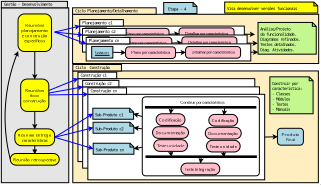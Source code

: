 <?xml version="1.0" encoding="UTF-8"?>
<dia:diagram xmlns:dia="http://www.lysator.liu.se/~alla/dia/">
  <dia:layer name="imagemFundo" visible="false">
    <dia:object type="Standard - Image" version="0" id="O0">
      <dia:attribute name="obj_pos">
        <dia:point val="2.5,4.3"/>
      </dia:attribute>
      <dia:attribute name="obj_bb">
        <dia:rectangle val="2.45,4.25;40.15,35.123"/>
      </dia:attribute>
      <dia:attribute name="elem_corner">
        <dia:point val="2.5,4.3"/>
      </dia:attribute>
      <dia:attribute name="elem_width">
        <dia:real val="37.6"/>
      </dia:attribute>
      <dia:attribute name="elem_height">
        <dia:real val="30.773"/>
      </dia:attribute>
      <dia:attribute name="draw_border">
        <dia:boolean val="false"/>
      </dia:attribute>
      <dia:attribute name="keep_aspect">
        <dia:boolean val="true"/>
      </dia:attribute>
      <dia:attribute name="file">
        <dia:string>#SCRUM1.jpg#</dia:string>
      </dia:attribute>
    </dia:object>
  </dia:layer>
  <dia:layer name="imagemFundo" visible="false">
    <dia:object type="Standard - Image" version="0" id="O1">
      <dia:attribute name="obj_pos">
        <dia:point val="2.5,4.3"/>
      </dia:attribute>
      <dia:attribute name="obj_bb">
        <dia:rectangle val="2.45,4.25;40.15,35.123"/>
      </dia:attribute>
      <dia:attribute name="elem_corner">
        <dia:point val="2.5,4.3"/>
      </dia:attribute>
      <dia:attribute name="elem_width">
        <dia:real val="37.6"/>
      </dia:attribute>
      <dia:attribute name="elem_height">
        <dia:real val="30.773"/>
      </dia:attribute>
      <dia:attribute name="draw_border">
        <dia:boolean val="false"/>
      </dia:attribute>
      <dia:attribute name="keep_aspect">
        <dia:boolean val="true"/>
      </dia:attribute>
      <dia:attribute name="file">
        <dia:string>#SCRUM1.jpg#</dia:string>
      </dia:attribute>
    </dia:object>
  </dia:layer>
  <dia:layer name="imagemFundo" visible="false">
    <dia:object type="Standard - Image" version="0" id="O2">
      <dia:attribute name="obj_pos">
        <dia:point val="2.5,4.3"/>
      </dia:attribute>
      <dia:attribute name="obj_bb">
        <dia:rectangle val="2.45,4.25;40.15,35.123"/>
      </dia:attribute>
      <dia:attribute name="elem_corner">
        <dia:point val="2.5,4.3"/>
      </dia:attribute>
      <dia:attribute name="elem_width">
        <dia:real val="37.6"/>
      </dia:attribute>
      <dia:attribute name="elem_height">
        <dia:real val="30.773"/>
      </dia:attribute>
      <dia:attribute name="draw_border">
        <dia:boolean val="false"/>
      </dia:attribute>
      <dia:attribute name="keep_aspect">
        <dia:boolean val="true"/>
      </dia:attribute>
      <dia:attribute name="file">
        <dia:string>#SCRUM1.jpg#</dia:string>
      </dia:attribute>
    </dia:object>
  </dia:layer>
  <dia:layer name="imagemFundo" visible="false">
    <dia:object type="Standard - Image" version="0" id="O3">
      <dia:attribute name="obj_pos">
        <dia:point val="2.5,4.3"/>
      </dia:attribute>
      <dia:attribute name="obj_bb">
        <dia:rectangle val="2.45,4.25;40.15,35.123"/>
      </dia:attribute>
      <dia:attribute name="elem_corner">
        <dia:point val="2.5,4.3"/>
      </dia:attribute>
      <dia:attribute name="elem_width">
        <dia:real val="37.6"/>
      </dia:attribute>
      <dia:attribute name="elem_height">
        <dia:real val="30.773"/>
      </dia:attribute>
      <dia:attribute name="draw_border">
        <dia:boolean val="false"/>
      </dia:attribute>
      <dia:attribute name="keep_aspect">
        <dia:boolean val="true"/>
      </dia:attribute>
      <dia:attribute name="file">
        <dia:string>#SCRUM1.jpg#</dia:string>
      </dia:attribute>
    </dia:object>
  </dia:layer>
  <dia:layer name="imagemFundo" visible="false">
    <dia:object type="Standard - Image" version="0" id="O4">
      <dia:attribute name="obj_pos">
        <dia:point val="2.5,4.3"/>
      </dia:attribute>
      <dia:attribute name="obj_bb">
        <dia:rectangle val="2.45,4.25;40.15,35.123"/>
      </dia:attribute>
      <dia:attribute name="elem_corner">
        <dia:point val="2.5,4.3"/>
      </dia:attribute>
      <dia:attribute name="elem_width">
        <dia:real val="37.6"/>
      </dia:attribute>
      <dia:attribute name="elem_height">
        <dia:real val="30.773"/>
      </dia:attribute>
      <dia:attribute name="draw_border">
        <dia:boolean val="false"/>
      </dia:attribute>
      <dia:attribute name="keep_aspect">
        <dia:boolean val="true"/>
      </dia:attribute>
      <dia:attribute name="file">
        <dia:string>#SCRUM1.jpg#</dia:string>
      </dia:attribute>
    </dia:object>
  </dia:layer>
  <dia:layer name="Segundo Plano" visible="true" active="true">
    <dia:object type="UML - LargePackage" version="0" id="O5">
      <dia:attribute name="obj_pos">
        <dia:point val="-5,41"/>
      </dia:attribute>
      <dia:attribute name="obj_bb">
        <dia:rectangle val="-5.05,39.95;5.46,68.05"/>
      </dia:attribute>
      <dia:attribute name="meta">
        <dia:composite type="dict"/>
      </dia:attribute>
      <dia:attribute name="elem_corner">
        <dia:point val="-5,41"/>
      </dia:attribute>
      <dia:attribute name="elem_width">
        <dia:real val="10.41"/>
      </dia:attribute>
      <dia:attribute name="elem_height">
        <dia:real val="27"/>
      </dia:attribute>
      <dia:attribute name="line_width">
        <dia:real val="0.1"/>
      </dia:attribute>
      <dia:attribute name="line_colour">
        <dia:color val="#000000"/>
      </dia:attribute>
      <dia:attribute name="fill_colour">
        <dia:color val="#e5e5e5"/>
      </dia:attribute>
      <dia:attribute name="text_colour">
        <dia:color val="#000000"/>
      </dia:attribute>
      <dia:attribute name="stereotype">
        <dia:string>##</dia:string>
      </dia:attribute>
      <dia:attribute name="name">
        <dia:string># Gestão - Desenvolvimento #</dia:string>
      </dia:attribute>
    </dia:object>
    <dia:object type="UML - LargePackage" version="0" id="O6">
      <dia:attribute name="obj_pos">
        <dia:point val="6.033,50.75"/>
      </dia:attribute>
      <dia:attribute name="obj_bb">
        <dia:rectangle val="5.983,49.7;43.995,68.05"/>
      </dia:attribute>
      <dia:attribute name="meta">
        <dia:composite type="dict"/>
      </dia:attribute>
      <dia:attribute name="elem_corner">
        <dia:point val="6.033,50.75"/>
      </dia:attribute>
      <dia:attribute name="elem_width">
        <dia:real val="37.912"/>
      </dia:attribute>
      <dia:attribute name="elem_height">
        <dia:real val="17.25"/>
      </dia:attribute>
      <dia:attribute name="line_width">
        <dia:real val="0.1"/>
      </dia:attribute>
      <dia:attribute name="line_colour">
        <dia:color val="#000000"/>
      </dia:attribute>
      <dia:attribute name="fill_colour">
        <dia:color val="#ffeec0"/>
      </dia:attribute>
      <dia:attribute name="text_colour">
        <dia:color val="#000000"/>
      </dia:attribute>
      <dia:attribute name="stereotype">
        <dia:string>##</dia:string>
      </dia:attribute>
      <dia:attribute name="name">
        <dia:string># Ciclo  Construção #</dia:string>
      </dia:attribute>
    </dia:object>
    <dia:object type="UML - LargePackage" version="0" id="O7">
      <dia:attribute name="obj_pos">
        <dia:point val="6,42"/>
      </dia:attribute>
      <dia:attribute name="obj_bb">
        <dia:rectangle val="5.95,40.95;44.045,49.655"/>
      </dia:attribute>
      <dia:attribute name="meta">
        <dia:composite type="dict"/>
      </dia:attribute>
      <dia:attribute name="elem_corner">
        <dia:point val="6,42"/>
      </dia:attribute>
      <dia:attribute name="elem_width">
        <dia:real val="37.995"/>
      </dia:attribute>
      <dia:attribute name="elem_height">
        <dia:real val="7.605"/>
      </dia:attribute>
      <dia:attribute name="line_width">
        <dia:real val="0.1"/>
      </dia:attribute>
      <dia:attribute name="line_colour">
        <dia:color val="#000000"/>
      </dia:attribute>
      <dia:attribute name="fill_colour">
        <dia:color val="#ffeec0"/>
      </dia:attribute>
      <dia:attribute name="text_colour">
        <dia:color val="#000000"/>
      </dia:attribute>
      <dia:attribute name="stereotype">
        <dia:string>##</dia:string>
      </dia:attribute>
      <dia:attribute name="name">
        <dia:string># Ciclo Planejamento/Detalhamento #</dia:string>
      </dia:attribute>
    </dia:object>
    <dia:object type="UML - LargePackage" version="0" id="O8">
      <dia:attribute name="obj_pos">
        <dia:point val="6.832,51.94"/>
      </dia:attribute>
      <dia:attribute name="obj_bb">
        <dia:rectangle val="6.782,50.89;34.182,64.79"/>
      </dia:attribute>
      <dia:attribute name="meta">
        <dia:composite type="dict"/>
      </dia:attribute>
      <dia:attribute name="elem_corner">
        <dia:point val="6.832,51.94"/>
      </dia:attribute>
      <dia:attribute name="elem_width">
        <dia:real val="27.3"/>
      </dia:attribute>
      <dia:attribute name="elem_height">
        <dia:real val="12.8"/>
      </dia:attribute>
      <dia:attribute name="line_width">
        <dia:real val="0.1"/>
      </dia:attribute>
      <dia:attribute name="line_colour">
        <dia:color val="#000000"/>
      </dia:attribute>
      <dia:attribute name="fill_colour">
        <dia:color val="#ffffff"/>
      </dia:attribute>
      <dia:attribute name="text_colour">
        <dia:color val="#000000"/>
      </dia:attribute>
      <dia:attribute name="stereotype">
        <dia:string>##</dia:string>
      </dia:attribute>
      <dia:attribute name="name">
        <dia:string># Construção c1 #</dia:string>
      </dia:attribute>
    </dia:object>
    <dia:object type="UML - LargePackage" version="0" id="O9">
      <dia:attribute name="obj_pos">
        <dia:point val="7.558,53.205"/>
      </dia:attribute>
      <dia:attribute name="obj_bb">
        <dia:rectangle val="7.508,52.155;34.907,65.805"/>
      </dia:attribute>
      <dia:attribute name="meta">
        <dia:composite type="dict"/>
      </dia:attribute>
      <dia:attribute name="elem_corner">
        <dia:point val="7.558,53.205"/>
      </dia:attribute>
      <dia:attribute name="elem_width">
        <dia:real val="27.3"/>
      </dia:attribute>
      <dia:attribute name="elem_height">
        <dia:real val="12.55"/>
      </dia:attribute>
      <dia:attribute name="line_width">
        <dia:real val="0.1"/>
      </dia:attribute>
      <dia:attribute name="line_colour">
        <dia:color val="#000000"/>
      </dia:attribute>
      <dia:attribute name="fill_colour">
        <dia:color val="#ffffff"/>
      </dia:attribute>
      <dia:attribute name="text_colour">
        <dia:color val="#000000"/>
      </dia:attribute>
      <dia:attribute name="stereotype">
        <dia:string>##</dia:string>
      </dia:attribute>
      <dia:attribute name="name">
        <dia:string># Construção c2#</dia:string>
      </dia:attribute>
    </dia:object>
    <dia:object type="UML - LargePackage" version="0" id="O10">
      <dia:attribute name="obj_pos">
        <dia:point val="8.357,54.355"/>
      </dia:attribute>
      <dia:attribute name="obj_bb">
        <dia:rectangle val="8.307,53.305;35.708,67.605"/>
      </dia:attribute>
      <dia:attribute name="meta">
        <dia:composite type="dict"/>
      </dia:attribute>
      <dia:attribute name="elem_corner">
        <dia:point val="8.357,54.355"/>
      </dia:attribute>
      <dia:attribute name="elem_width">
        <dia:real val="27.3"/>
      </dia:attribute>
      <dia:attribute name="elem_height">
        <dia:real val="13.2"/>
      </dia:attribute>
      <dia:attribute name="line_width">
        <dia:real val="0.1"/>
      </dia:attribute>
      <dia:attribute name="line_colour">
        <dia:color val="#000000"/>
      </dia:attribute>
      <dia:attribute name="fill_colour">
        <dia:color val="#ffffff"/>
      </dia:attribute>
      <dia:attribute name="text_colour">
        <dia:color val="#000000"/>
      </dia:attribute>
      <dia:attribute name="stereotype">
        <dia:string>##</dia:string>
      </dia:attribute>
      <dia:attribute name="name">
        <dia:string># Construção cn #</dia:string>
      </dia:attribute>
    </dia:object>
    <dia:object type="UML - Note" version="0" id="O11">
      <dia:attribute name="obj_pos">
        <dia:point val="36.457,51.657"/>
      </dia:attribute>
      <dia:attribute name="obj_bb">
        <dia:rectangle val="36.407,51.606;43.182,57.407"/>
      </dia:attribute>
      <dia:attribute name="meta">
        <dia:composite type="dict"/>
      </dia:attribute>
      <dia:attribute name="elem_corner">
        <dia:point val="36.457,51.657"/>
      </dia:attribute>
      <dia:attribute name="elem_width">
        <dia:real val="6.675"/>
      </dia:attribute>
      <dia:attribute name="elem_height">
        <dia:real val="5.7"/>
      </dia:attribute>
      <dia:attribute name="line_width">
        <dia:real val="0.1"/>
      </dia:attribute>
      <dia:attribute name="line_colour">
        <dia:color val="#000000"/>
      </dia:attribute>
      <dia:attribute name="fill_colour">
        <dia:color val="#c4f88e"/>
      </dia:attribute>
      <dia:attribute name="text">
        <dia:composite type="text">
          <dia:attribute name="string">
            <dia:string>#Construir por
característica:
- Classes
- Módulos 
- Testes
- Manuais#</dia:string>
          </dia:attribute>
          <dia:attribute name="font">
            <dia:font family="monospace" style="0" name="Courier"/>
          </dia:attribute>
          <dia:attribute name="height">
            <dia:real val="0.8"/>
          </dia:attribute>
          <dia:attribute name="pos">
            <dia:point val="36.807,52.991"/>
          </dia:attribute>
          <dia:attribute name="color">
            <dia:color val="#000000"/>
          </dia:attribute>
          <dia:attribute name="alignment">
            <dia:enum val="0"/>
          </dia:attribute>
        </dia:composite>
      </dia:attribute>
    </dia:object>
    <dia:object type="UML - Note" version="0" id="O12">
      <dia:attribute name="obj_pos">
        <dia:point val="34.633,43.255"/>
      </dia:attribute>
      <dia:attribute name="obj_bb">
        <dia:rectangle val="34.583,43.205;43.667,48.205"/>
      </dia:attribute>
      <dia:attribute name="meta">
        <dia:composite type="dict"/>
      </dia:attribute>
      <dia:attribute name="elem_corner">
        <dia:point val="34.633,43.255"/>
      </dia:attribute>
      <dia:attribute name="elem_width">
        <dia:real val="8.985"/>
      </dia:attribute>
      <dia:attribute name="elem_height">
        <dia:real val="4.9"/>
      </dia:attribute>
      <dia:attribute name="line_width">
        <dia:real val="0.1"/>
      </dia:attribute>
      <dia:attribute name="line_colour">
        <dia:color val="#000000"/>
      </dia:attribute>
      <dia:attribute name="fill_colour">
        <dia:color val="#c4f88e"/>
      </dia:attribute>
      <dia:attribute name="text">
        <dia:composite type="text">
          <dia:attribute name="string">
            <dia:string>#Análise/Projeto 
da funcionalidade.
Diagramas refinados. 
Testes detalhados.
Diag. Atividades.#</dia:string>
          </dia:attribute>
          <dia:attribute name="font">
            <dia:font family="monospace" style="0" name="Courier"/>
          </dia:attribute>
          <dia:attribute name="height">
            <dia:real val="0.8"/>
          </dia:attribute>
          <dia:attribute name="pos">
            <dia:point val="34.983,44.589"/>
          </dia:attribute>
          <dia:attribute name="color">
            <dia:color val="#000000"/>
          </dia:attribute>
          <dia:attribute name="alignment">
            <dia:enum val="0"/>
          </dia:attribute>
        </dia:composite>
      </dia:attribute>
    </dia:object>
    <dia:object type="Standard - Line" version="0" id="O13">
      <dia:attribute name="obj_pos">
        <dia:point val="0.5,54.5"/>
      </dia:attribute>
      <dia:attribute name="obj_bb">
        <dia:rectangle val="0.435,51.825;6.936,54.565"/>
      </dia:attribute>
      <dia:attribute name="conn_endpoints">
        <dia:point val="0.5,54.5"/>
        <dia:point val="6.832,51.94"/>
      </dia:attribute>
      <dia:attribute name="numcp">
        <dia:int val="1"/>
      </dia:attribute>
      <dia:attribute name="line_color">
        <dia:color val="#0000ff"/>
      </dia:attribute>
      <dia:attribute name="end_arrow">
        <dia:enum val="22"/>
      </dia:attribute>
      <dia:attribute name="end_arrow_length">
        <dia:real val="0.5"/>
      </dia:attribute>
      <dia:attribute name="end_arrow_width">
        <dia:real val="0.5"/>
      </dia:attribute>
      <dia:connections>
        <dia:connection handle="1" to="O8" connection="0"/>
      </dia:connections>
    </dia:object>
    <dia:object type="Standard - Line" version="0" id="O14">
      <dia:attribute name="obj_pos">
        <dia:point val="35.657,60.955"/>
      </dia:attribute>
      <dia:attribute name="obj_bb">
        <dia:rectangle val="35.606,60.559;37.744,61.282"/>
      </dia:attribute>
      <dia:attribute name="conn_endpoints">
        <dia:point val="35.657,60.955"/>
        <dia:point val="37.633,60.905"/>
      </dia:attribute>
      <dia:attribute name="numcp">
        <dia:int val="1"/>
      </dia:attribute>
      <dia:attribute name="end_arrow">
        <dia:enum val="22"/>
      </dia:attribute>
      <dia:attribute name="end_arrow_length">
        <dia:real val="0.5"/>
      </dia:attribute>
      <dia:attribute name="end_arrow_width">
        <dia:real val="0.5"/>
      </dia:attribute>
      <dia:connections>
        <dia:connection handle="0" to="O10" connection="4"/>
        <dia:connection handle="1" to="O15" connection="3"/>
      </dia:connections>
    </dia:object>
    <dia:object type="UML - State" version="0" id="O15">
      <dia:attribute name="obj_pos">
        <dia:point val="37.633,59.605"/>
      </dia:attribute>
      <dia:attribute name="obj_bb">
        <dia:rectangle val="37.583,59.555;41.682,62.255"/>
      </dia:attribute>
      <dia:attribute name="meta">
        <dia:composite type="dict"/>
      </dia:attribute>
      <dia:attribute name="elem_corner">
        <dia:point val="37.633,59.605"/>
      </dia:attribute>
      <dia:attribute name="elem_width">
        <dia:real val="4"/>
      </dia:attribute>
      <dia:attribute name="elem_height">
        <dia:real val="2.6"/>
      </dia:attribute>
      <dia:attribute name="line_colour">
        <dia:color val="#000000"/>
      </dia:attribute>
      <dia:attribute name="fill_colour">
        <dia:color val="#add8e6"/>
      </dia:attribute>
      <dia:attribute name="text">
        <dia:composite type="text">
          <dia:attribute name="string">
            <dia:string>#Produto
Final#</dia:string>
          </dia:attribute>
          <dia:attribute name="font">
            <dia:font family="sans" style="0" name="Helvetica"/>
          </dia:attribute>
          <dia:attribute name="height">
            <dia:real val="0.8"/>
          </dia:attribute>
          <dia:attribute name="pos">
            <dia:point val="39.633,60.789"/>
          </dia:attribute>
          <dia:attribute name="color">
            <dia:color val="#000000"/>
          </dia:attribute>
          <dia:attribute name="alignment">
            <dia:enum val="1"/>
          </dia:attribute>
        </dia:composite>
      </dia:attribute>
      <dia:attribute name="entry_action">
        <dia:string>##</dia:string>
      </dia:attribute>
      <dia:attribute name="do_action">
        <dia:string>##</dia:string>
      </dia:attribute>
      <dia:attribute name="exit_action">
        <dia:string>##</dia:string>
      </dia:attribute>
    </dia:object>
    <dia:object type="Standard - Line" version="0" id="O16">
      <dia:attribute name="obj_pos">
        <dia:point val="0.162,57"/>
      </dia:attribute>
      <dia:attribute name="obj_bb">
        <dia:rectangle val="-0.2,56.95;0.523,59.799"/>
      </dia:attribute>
      <dia:attribute name="conn_endpoints">
        <dia:point val="0.162,57"/>
        <dia:point val="0.162,59.687"/>
      </dia:attribute>
      <dia:attribute name="numcp">
        <dia:int val="1"/>
      </dia:attribute>
      <dia:attribute name="end_arrow">
        <dia:enum val="22"/>
      </dia:attribute>
      <dia:attribute name="end_arrow_length">
        <dia:real val="0.5"/>
      </dia:attribute>
      <dia:attribute name="end_arrow_width">
        <dia:real val="0.5"/>
      </dia:attribute>
      <dia:connections>
        <dia:connection handle="0" to="O23" connection="6"/>
        <dia:connection handle="1" to="O24" connection="1"/>
      </dia:connections>
    </dia:object>
    <dia:object type="Standard - Arc" version="0" id="O17">
      <dia:attribute name="obj_pos">
        <dia:point val="-3.617,64.393"/>
      </dia:attribute>
      <dia:attribute name="obj_bb">
        <dia:rectangle val="-4.474,47.694;-2.353,64.447"/>
      </dia:attribute>
      <dia:attribute name="conn_endpoints">
        <dia:point val="-3.617,64.393"/>
        <dia:point val="-2.422,47.747"/>
      </dia:attribute>
      <dia:attribute name="curve_distance">
        <dia:real val="-1.339"/>
      </dia:attribute>
      <dia:attribute name="end_arrow">
        <dia:enum val="22"/>
      </dia:attribute>
      <dia:attribute name="end_arrow_length">
        <dia:real val="0.5"/>
      </dia:attribute>
      <dia:attribute name="end_arrow_width">
        <dia:real val="0.5"/>
      </dia:attribute>
      <dia:connections>
        <dia:connection handle="0" to="O25" connection="3"/>
        <dia:connection handle="1" to="O22" connection="5"/>
      </dia:connections>
    </dia:object>
    <dia:object type="Standard - Line" version="0" id="O18">
      <dia:attribute name="obj_pos">
        <dia:point val="0.5,54.5"/>
      </dia:attribute>
      <dia:attribute name="obj_bb">
        <dia:rectangle val="0.442,52.96;7.667,54.558"/>
      </dia:attribute>
      <dia:attribute name="conn_endpoints">
        <dia:point val="0.5,54.5"/>
        <dia:point val="7.558,53.205"/>
      </dia:attribute>
      <dia:attribute name="numcp">
        <dia:int val="1"/>
      </dia:attribute>
      <dia:attribute name="line_color">
        <dia:color val="#0000ff"/>
      </dia:attribute>
      <dia:attribute name="end_arrow">
        <dia:enum val="22"/>
      </dia:attribute>
      <dia:attribute name="end_arrow_length">
        <dia:real val="0.5"/>
      </dia:attribute>
      <dia:attribute name="end_arrow_width">
        <dia:real val="0.5"/>
      </dia:attribute>
      <dia:connections>
        <dia:connection handle="1" to="O9" connection="0"/>
      </dia:connections>
    </dia:object>
    <dia:object type="Standard - Line" version="0" id="O19">
      <dia:attribute name="obj_pos">
        <dia:point val="-0.5,54.5"/>
      </dia:attribute>
      <dia:attribute name="obj_bb">
        <dia:rectangle val="-0.551,54.003;8.469,54.727"/>
      </dia:attribute>
      <dia:attribute name="conn_endpoints">
        <dia:point val="-0.5,54.5"/>
        <dia:point val="8.357,54.355"/>
      </dia:attribute>
      <dia:attribute name="numcp">
        <dia:int val="1"/>
      </dia:attribute>
      <dia:attribute name="line_color">
        <dia:color val="#0000ff"/>
      </dia:attribute>
      <dia:attribute name="end_arrow">
        <dia:enum val="22"/>
      </dia:attribute>
      <dia:attribute name="end_arrow_length">
        <dia:real val="0.5"/>
      </dia:attribute>
      <dia:attribute name="end_arrow_width">
        <dia:real val="0.5"/>
      </dia:attribute>
      <dia:connections>
        <dia:connection handle="1" to="O10" connection="0"/>
      </dia:connections>
    </dia:object>
    <dia:object type="Standard - Line" version="0" id="O20">
      <dia:attribute name="obj_pos">
        <dia:point val="3.237,44.747"/>
      </dia:attribute>
      <dia:attribute name="obj_bb">
        <dia:rectangle val="3.177,43.613;7.206,44.807"/>
      </dia:attribute>
      <dia:attribute name="conn_endpoints">
        <dia:point val="3.237,44.747"/>
        <dia:point val="7.098,43.822"/>
      </dia:attribute>
      <dia:attribute name="numcp">
        <dia:int val="1"/>
      </dia:attribute>
      <dia:attribute name="line_color">
        <dia:color val="#0000ff"/>
      </dia:attribute>
      <dia:attribute name="end_arrow">
        <dia:enum val="22"/>
      </dia:attribute>
      <dia:attribute name="end_arrow_length">
        <dia:real val="0.5"/>
      </dia:attribute>
      <dia:attribute name="end_arrow_width">
        <dia:real val="0.5"/>
      </dia:attribute>
      <dia:connections>
        <dia:connection handle="1" to="O28" connection="0"/>
      </dia:connections>
    </dia:object>
    <dia:object type="Standard - Line" version="0" id="O21">
      <dia:attribute name="obj_pos">
        <dia:point val="0.162,62.287"/>
      </dia:attribute>
      <dia:attribute name="obj_bb">
        <dia:rectangle val="-0.169,62.237;0.493,63.605"/>
      </dia:attribute>
      <dia:attribute name="conn_endpoints">
        <dia:point val="0.162,62.287"/>
        <dia:point val="0.162,63.493"/>
      </dia:attribute>
      <dia:attribute name="numcp">
        <dia:int val="1"/>
      </dia:attribute>
      <dia:attribute name="end_arrow">
        <dia:enum val="3"/>
      </dia:attribute>
      <dia:attribute name="end_arrow_length">
        <dia:real val="0.5"/>
      </dia:attribute>
      <dia:attribute name="end_arrow_width">
        <dia:real val="0.5"/>
      </dia:attribute>
      <dia:connections>
        <dia:connection handle="0" to="O24" connection="6"/>
        <dia:connection handle="1" to="O25" connection="1"/>
      </dia:connections>
    </dia:object>
    <dia:object type="UML - Activity" version="0" id="O22">
      <dia:attribute name="obj_pos">
        <dia:point val="-2.422,41.947"/>
      </dia:attribute>
      <dia:attribute name="obj_bb">
        <dia:rectangle val="-2.472,41.897;2.795,47.797"/>
      </dia:attribute>
      <dia:attribute name="meta">
        <dia:composite type="dict"/>
      </dia:attribute>
      <dia:attribute name="elem_corner">
        <dia:point val="-2.422,41.947"/>
      </dia:attribute>
      <dia:attribute name="elem_width">
        <dia:real val="5.167"/>
      </dia:attribute>
      <dia:attribute name="elem_height">
        <dia:real val="5.8"/>
      </dia:attribute>
      <dia:attribute name="line_colour">
        <dia:color val="#000000"/>
      </dia:attribute>
      <dia:attribute name="fill_colour">
        <dia:color val="#ffff00"/>
      </dia:attribute>
      <dia:attribute name="text">
        <dia:composite type="text">
          <dia:attribute name="string">
            <dia:string>#
Reuniões
planejamento
e construção
específicos
#</dia:string>
          </dia:attribute>
          <dia:attribute name="font">
            <dia:font family="sans" style="0" name="Helvetica"/>
          </dia:attribute>
          <dia:attribute name="height">
            <dia:real val="0.8"/>
          </dia:attribute>
          <dia:attribute name="pos">
            <dia:point val="0.162,43.131"/>
          </dia:attribute>
          <dia:attribute name="color">
            <dia:color val="#000000"/>
          </dia:attribute>
          <dia:attribute name="alignment">
            <dia:enum val="1"/>
          </dia:attribute>
        </dia:composite>
      </dia:attribute>
    </dia:object>
    <dia:object type="UML - Activity" version="0" id="O23">
      <dia:attribute name="obj_pos">
        <dia:point val="-2.01,52"/>
      </dia:attribute>
      <dia:attribute name="obj_bb">
        <dia:rectangle val="-2.06,51.95;2.383,57.05"/>
      </dia:attribute>
      <dia:attribute name="meta">
        <dia:composite type="dict"/>
      </dia:attribute>
      <dia:attribute name="elem_corner">
        <dia:point val="-2.01,52"/>
      </dia:attribute>
      <dia:attribute name="elem_width">
        <dia:real val="4.342"/>
      </dia:attribute>
      <dia:attribute name="elem_height">
        <dia:real val="5"/>
      </dia:attribute>
      <dia:attribute name="line_colour">
        <dia:color val="#000000"/>
      </dia:attribute>
      <dia:attribute name="fill_colour">
        <dia:color val="#ffff00"/>
      </dia:attribute>
      <dia:attribute name="text">
        <dia:composite type="text">
          <dia:attribute name="string">
            <dia:string>#
Reuniões
foco
construção
#</dia:string>
          </dia:attribute>
          <dia:attribute name="font">
            <dia:font family="sans" style="0" name="Helvetica"/>
          </dia:attribute>
          <dia:attribute name="height">
            <dia:real val="0.8"/>
          </dia:attribute>
          <dia:attribute name="pos">
            <dia:point val="0.162,53.184"/>
          </dia:attribute>
          <dia:attribute name="color">
            <dia:color val="#000000"/>
          </dia:attribute>
          <dia:attribute name="alignment">
            <dia:enum val="1"/>
          </dia:attribute>
        </dia:composite>
      </dia:attribute>
    </dia:object>
    <dia:object type="UML - Activity" version="0" id="O24">
      <dia:attribute name="obj_pos">
        <dia:point val="-2.911,59.687"/>
      </dia:attribute>
      <dia:attribute name="obj_bb">
        <dia:rectangle val="-2.961,59.637;3.284,62.337"/>
      </dia:attribute>
      <dia:attribute name="meta">
        <dia:composite type="dict"/>
      </dia:attribute>
      <dia:attribute name="elem_corner">
        <dia:point val="-2.911,59.687"/>
      </dia:attribute>
      <dia:attribute name="elem_width">
        <dia:real val="6.145"/>
      </dia:attribute>
      <dia:attribute name="elem_height">
        <dia:real val="2.6"/>
      </dia:attribute>
      <dia:attribute name="line_colour">
        <dia:color val="#000000"/>
      </dia:attribute>
      <dia:attribute name="fill_colour">
        <dia:color val="#ffff00"/>
      </dia:attribute>
      <dia:attribute name="text">
        <dia:composite type="text">
          <dia:attribute name="string">
            <dia:string>#Reunião entrega 
características#</dia:string>
          </dia:attribute>
          <dia:attribute name="font">
            <dia:font family="sans" style="0" name="Helvetica"/>
          </dia:attribute>
          <dia:attribute name="height">
            <dia:real val="0.8"/>
          </dia:attribute>
          <dia:attribute name="pos">
            <dia:point val="0.162,60.871"/>
          </dia:attribute>
          <dia:attribute name="color">
            <dia:color val="#000000"/>
          </dia:attribute>
          <dia:attribute name="alignment">
            <dia:enum val="1"/>
          </dia:attribute>
        </dia:composite>
      </dia:attribute>
    </dia:object>
    <dia:object type="UML - Activity" version="0" id="O25">
      <dia:attribute name="obj_pos">
        <dia:point val="-3.617,63.493"/>
      </dia:attribute>
      <dia:attribute name="obj_bb">
        <dia:rectangle val="-3.667,63.443;3.99,65.343"/>
      </dia:attribute>
      <dia:attribute name="meta">
        <dia:composite type="dict"/>
      </dia:attribute>
      <dia:attribute name="elem_corner">
        <dia:point val="-3.617,63.493"/>
      </dia:attribute>
      <dia:attribute name="elem_width">
        <dia:real val="7.558"/>
      </dia:attribute>
      <dia:attribute name="elem_height">
        <dia:real val="1.8"/>
      </dia:attribute>
      <dia:attribute name="line_colour">
        <dia:color val="#000000"/>
      </dia:attribute>
      <dia:attribute name="fill_colour">
        <dia:color val="#ffff00"/>
      </dia:attribute>
      <dia:attribute name="text">
        <dia:composite type="text">
          <dia:attribute name="string">
            <dia:string>#Reunião retrospectiva#</dia:string>
          </dia:attribute>
          <dia:attribute name="font">
            <dia:font family="sans" style="0" name="Helvetica"/>
          </dia:attribute>
          <dia:attribute name="height">
            <dia:real val="0.8"/>
          </dia:attribute>
          <dia:attribute name="pos">
            <dia:point val="0.162,64.677"/>
          </dia:attribute>
          <dia:attribute name="color">
            <dia:color val="#000000"/>
          </dia:attribute>
          <dia:attribute name="alignment">
            <dia:enum val="1"/>
          </dia:attribute>
        </dia:composite>
      </dia:attribute>
    </dia:object>
    <dia:object type="Standard - Line" version="0" id="O26">
      <dia:attribute name="obj_pos">
        <dia:point val="3.234,60.987"/>
      </dia:attribute>
      <dia:attribute name="obj_bb">
        <dia:rectangle val="3.172,60.925;9.29,62.928"/>
      </dia:attribute>
      <dia:attribute name="conn_endpoints">
        <dia:point val="3.234,60.987"/>
        <dia:point val="9.182,62.755"/>
      </dia:attribute>
      <dia:attribute name="numcp">
        <dia:int val="1"/>
      </dia:attribute>
      <dia:attribute name="line_color">
        <dia:color val="#0000ff"/>
      </dia:attribute>
      <dia:attribute name="end_arrow">
        <dia:enum val="22"/>
      </dia:attribute>
      <dia:attribute name="end_arrow_length">
        <dia:real val="0.5"/>
      </dia:attribute>
      <dia:attribute name="end_arrow_width">
        <dia:real val="0.5"/>
      </dia:attribute>
      <dia:connections>
        <dia:connection handle="0" to="O24" connection="4"/>
        <dia:connection handle="1" to="O55" connection="3"/>
      </dia:connections>
    </dia:object>
    <dia:group>
      <dia:object type="Standard - Line" version="0" id="O27">
        <dia:attribute name="obj_pos">
          <dia:point val="30.933,45.005"/>
        </dia:attribute>
        <dia:attribute name="obj_bb">
          <dia:rectangle val="30.881,44.732;34.226,45.455"/>
        </dia:attribute>
        <dia:attribute name="conn_endpoints">
          <dia:point val="30.933,45.005"/>
          <dia:point val="34.115,45.115"/>
        </dia:attribute>
        <dia:attribute name="numcp">
          <dia:int val="1"/>
        </dia:attribute>
        <dia:attribute name="end_arrow">
          <dia:enum val="22"/>
        </dia:attribute>
        <dia:attribute name="end_arrow_length">
          <dia:real val="0.5"/>
        </dia:attribute>
        <dia:attribute name="end_arrow_width">
          <dia:real val="0.5"/>
        </dia:attribute>
        <dia:connections>
          <dia:connection handle="0" to="O32" connection="4"/>
        </dia:connections>
      </dia:object>
      <dia:object type="UML - LargePackage" version="0" id="O28">
        <dia:attribute name="obj_pos">
          <dia:point val="7.098,43.822"/>
        </dia:attribute>
        <dia:attribute name="obj_bb">
          <dia:rectangle val="7.048,42.772;32.565,46.508"/>
        </dia:attribute>
        <dia:attribute name="meta">
          <dia:composite type="dict"/>
        </dia:attribute>
        <dia:attribute name="elem_corner">
          <dia:point val="7.098,43.822"/>
        </dia:attribute>
        <dia:attribute name="elem_width">
          <dia:real val="25.417"/>
        </dia:attribute>
        <dia:attribute name="elem_height">
          <dia:real val="2.636"/>
        </dia:attribute>
        <dia:attribute name="line_width">
          <dia:real val="0.1"/>
        </dia:attribute>
        <dia:attribute name="line_colour">
          <dia:color val="#000000"/>
        </dia:attribute>
        <dia:attribute name="fill_colour">
          <dia:color val="#ffffff"/>
        </dia:attribute>
        <dia:attribute name="text_colour">
          <dia:color val="#000000"/>
        </dia:attribute>
        <dia:attribute name="stereotype">
          <dia:string>##</dia:string>
        </dia:attribute>
        <dia:attribute name="name">
          <dia:string># Planejamento c1 #</dia:string>
        </dia:attribute>
      </dia:object>
      <dia:object type="UML - Object" version="0" id="O29">
        <dia:attribute name="obj_pos">
          <dia:point val="7.951,44.111"/>
        </dia:attribute>
        <dia:attribute name="obj_bb">
          <dia:rectangle val="7.901,44.061;11.268,45.961"/>
        </dia:attribute>
        <dia:attribute name="meta">
          <dia:composite type="dict"/>
        </dia:attribute>
        <dia:attribute name="elem_corner">
          <dia:point val="7.951,44.111"/>
        </dia:attribute>
        <dia:attribute name="elem_width">
          <dia:real val="3.268"/>
        </dia:attribute>
        <dia:attribute name="elem_height">
          <dia:real val="1.8"/>
        </dia:attribute>
        <dia:attribute name="line_width">
          <dia:real val="0.1"/>
        </dia:attribute>
        <dia:attribute name="text_colour">
          <dia:color val="#000000"/>
        </dia:attribute>
        <dia:attribute name="line_colour">
          <dia:color val="#000000"/>
        </dia:attribute>
        <dia:attribute name="fill_colour">
          <dia:color val="#ffc0cb"/>
        </dia:attribute>
        <dia:attribute name="text">
          <dia:composite type="text">
            <dia:attribute name="string">
              <dia:string>#Lista cn#</dia:string>
            </dia:attribute>
            <dia:attribute name="font">
              <dia:font family="sans" style="0" name="Helvetica"/>
            </dia:attribute>
            <dia:attribute name="height">
              <dia:real val="0.8"/>
            </dia:attribute>
            <dia:attribute name="pos">
              <dia:point val="9.585,45.295"/>
            </dia:attribute>
            <dia:attribute name="color">
              <dia:color val="#000000"/>
            </dia:attribute>
            <dia:attribute name="alignment">
              <dia:enum val="1"/>
            </dia:attribute>
          </dia:composite>
        </dia:attribute>
        <dia:attribute name="stereotype">
          <dia:string>##</dia:string>
        </dia:attribute>
        <dia:attribute name="exstate">
          <dia:string>##</dia:string>
        </dia:attribute>
        <dia:attribute name="attrib">
          <dia:composite type="text">
            <dia:attribute name="string">
              <dia:string>##</dia:string>
            </dia:attribute>
            <dia:attribute name="font">
              <dia:font family="sans" style="0" name="Helvetica"/>
            </dia:attribute>
            <dia:attribute name="height">
              <dia:real val="0.8"/>
            </dia:attribute>
            <dia:attribute name="pos">
              <dia:point val="0,0"/>
            </dia:attribute>
            <dia:attribute name="color">
              <dia:color val="#000000"/>
            </dia:attribute>
            <dia:attribute name="alignment">
              <dia:enum val="0"/>
            </dia:attribute>
          </dia:composite>
        </dia:attribute>
        <dia:attribute name="is_active">
          <dia:boolean val="false"/>
        </dia:attribute>
        <dia:attribute name="show_attribs">
          <dia:boolean val="false"/>
        </dia:attribute>
        <dia:attribute name="multiple">
          <dia:boolean val="false"/>
        </dia:attribute>
      </dia:object>
      <dia:object type="Standard - Line" version="0" id="O30">
        <dia:attribute name="obj_pos">
          <dia:point val="11.218,45.011"/>
        </dia:attribute>
        <dia:attribute name="obj_bb">
          <dia:rectangle val="11.167,44.694;13.29,45.417"/>
        </dia:attribute>
        <dia:attribute name="conn_endpoints">
          <dia:point val="11.218,45.011"/>
          <dia:point val="13.178,45.076"/>
        </dia:attribute>
        <dia:attribute name="numcp">
          <dia:int val="1"/>
        </dia:attribute>
        <dia:attribute name="end_arrow">
          <dia:enum val="22"/>
        </dia:attribute>
        <dia:attribute name="end_arrow_length">
          <dia:real val="0.5"/>
        </dia:attribute>
        <dia:attribute name="end_arrow_width">
          <dia:real val="0.5"/>
        </dia:attribute>
        <dia:connections>
          <dia:connection handle="0" to="O29" connection="4"/>
          <dia:connection handle="1" to="O31" connection="3"/>
        </dia:connections>
      </dia:object>
      <dia:object type="UML - State" version="0" id="O31">
        <dia:attribute name="obj_pos">
          <dia:point val="13.178,44.176"/>
        </dia:attribute>
        <dia:attribute name="obj_bb">
          <dia:rectangle val="13.128,44.126;20.941,46.026"/>
        </dia:attribute>
        <dia:attribute name="meta">
          <dia:composite type="dict"/>
        </dia:attribute>
        <dia:attribute name="elem_corner">
          <dia:point val="13.178,44.176"/>
        </dia:attribute>
        <dia:attribute name="elem_width">
          <dia:real val="7.713"/>
        </dia:attribute>
        <dia:attribute name="elem_height">
          <dia:real val="1.8"/>
        </dia:attribute>
        <dia:attribute name="line_colour">
          <dia:color val="#000000"/>
        </dia:attribute>
        <dia:attribute name="fill_colour">
          <dia:color val="#ffc0cb"/>
        </dia:attribute>
        <dia:attribute name="text">
          <dia:composite type="text">
            <dia:attribute name="string">
              <dia:string>#Plano por característica#</dia:string>
            </dia:attribute>
            <dia:attribute name="font">
              <dia:font family="arial" style="0" name="Helvetica"/>
            </dia:attribute>
            <dia:attribute name="height">
              <dia:real val="0.8"/>
            </dia:attribute>
            <dia:attribute name="pos">
              <dia:point val="17.035,45.255"/>
            </dia:attribute>
            <dia:attribute name="color">
              <dia:color val="#000000"/>
            </dia:attribute>
            <dia:attribute name="alignment">
              <dia:enum val="1"/>
            </dia:attribute>
          </dia:composite>
        </dia:attribute>
        <dia:attribute name="entry_action">
          <dia:string>##</dia:string>
        </dia:attribute>
        <dia:attribute name="do_action">
          <dia:string>##</dia:string>
        </dia:attribute>
        <dia:attribute name="exit_action">
          <dia:string>##</dia:string>
        </dia:attribute>
      </dia:object>
      <dia:object type="UML - State" version="0" id="O32">
        <dia:attribute name="obj_pos">
          <dia:point val="22.44,44.105"/>
        </dia:attribute>
        <dia:attribute name="obj_bb">
          <dia:rectangle val="22.39,44.055;30.983,45.955"/>
        </dia:attribute>
        <dia:attribute name="meta">
          <dia:composite type="dict"/>
        </dia:attribute>
        <dia:attribute name="elem_corner">
          <dia:point val="22.44,44.105"/>
        </dia:attribute>
        <dia:attribute name="elem_width">
          <dia:real val="8.492"/>
        </dia:attribute>
        <dia:attribute name="elem_height">
          <dia:real val="1.8"/>
        </dia:attribute>
        <dia:attribute name="line_colour">
          <dia:color val="#000000"/>
        </dia:attribute>
        <dia:attribute name="fill_colour">
          <dia:color val="#ffc0cb"/>
        </dia:attribute>
        <dia:attribute name="text">
          <dia:composite type="text">
            <dia:attribute name="string">
              <dia:string>#Detalhar por característica#</dia:string>
            </dia:attribute>
            <dia:attribute name="font">
              <dia:font family="arial" style="0" name="Helvetica"/>
            </dia:attribute>
            <dia:attribute name="height">
              <dia:real val="0.8"/>
            </dia:attribute>
            <dia:attribute name="pos">
              <dia:point val="26.686,45.184"/>
            </dia:attribute>
            <dia:attribute name="color">
              <dia:color val="#000000"/>
            </dia:attribute>
            <dia:attribute name="alignment">
              <dia:enum val="1"/>
            </dia:attribute>
          </dia:composite>
        </dia:attribute>
        <dia:attribute name="entry_action">
          <dia:string>##</dia:string>
        </dia:attribute>
        <dia:attribute name="do_action">
          <dia:string>##</dia:string>
        </dia:attribute>
        <dia:attribute name="exit_action">
          <dia:string>##</dia:string>
        </dia:attribute>
      </dia:object>
      <dia:object type="Standard - Line" version="0" id="O33">
        <dia:attribute name="obj_pos">
          <dia:point val="20.891,45.076"/>
        </dia:attribute>
        <dia:attribute name="obj_bb">
          <dia:rectangle val="20.839,44.671;22.552,45.394"/>
        </dia:attribute>
        <dia:attribute name="conn_endpoints">
          <dia:point val="20.891,45.076"/>
          <dia:point val="22.44,45.005"/>
        </dia:attribute>
        <dia:attribute name="numcp">
          <dia:int val="1"/>
        </dia:attribute>
        <dia:attribute name="end_arrow">
          <dia:enum val="22"/>
        </dia:attribute>
        <dia:attribute name="end_arrow_length">
          <dia:real val="0.5"/>
        </dia:attribute>
        <dia:attribute name="end_arrow_width">
          <dia:real val="0.5"/>
        </dia:attribute>
        <dia:connections>
          <dia:connection handle="0" to="O31" connection="4"/>
          <dia:connection handle="1" to="O32" connection="3"/>
        </dia:connections>
      </dia:object>
    </dia:group>
    <dia:group>
      <dia:object type="Standard - Line" version="0" id="O34">
        <dia:attribute name="obj_pos">
          <dia:point val="31.365,46.383"/>
        </dia:attribute>
        <dia:attribute name="obj_bb">
          <dia:rectangle val="31.313,46.11;34.659,46.834"/>
        </dia:attribute>
        <dia:attribute name="conn_endpoints">
          <dia:point val="31.365,46.383"/>
          <dia:point val="34.547,46.493"/>
        </dia:attribute>
        <dia:attribute name="numcp">
          <dia:int val="1"/>
        </dia:attribute>
        <dia:attribute name="end_arrow">
          <dia:enum val="22"/>
        </dia:attribute>
        <dia:attribute name="end_arrow_length">
          <dia:real val="0.5"/>
        </dia:attribute>
        <dia:attribute name="end_arrow_width">
          <dia:real val="0.5"/>
        </dia:attribute>
        <dia:connections>
          <dia:connection handle="0" to="O39" connection="4"/>
        </dia:connections>
      </dia:object>
      <dia:object type="UML - LargePackage" version="0" id="O35">
        <dia:attribute name="obj_pos">
          <dia:point val="7.53,45.2"/>
        </dia:attribute>
        <dia:attribute name="obj_bb">
          <dia:rectangle val="7.48,44.15;32.997,47.886"/>
        </dia:attribute>
        <dia:attribute name="meta">
          <dia:composite type="dict"/>
        </dia:attribute>
        <dia:attribute name="elem_corner">
          <dia:point val="7.53,45.2"/>
        </dia:attribute>
        <dia:attribute name="elem_width">
          <dia:real val="25.417"/>
        </dia:attribute>
        <dia:attribute name="elem_height">
          <dia:real val="2.636"/>
        </dia:attribute>
        <dia:attribute name="line_width">
          <dia:real val="0.1"/>
        </dia:attribute>
        <dia:attribute name="line_colour">
          <dia:color val="#000000"/>
        </dia:attribute>
        <dia:attribute name="fill_colour">
          <dia:color val="#ffffff"/>
        </dia:attribute>
        <dia:attribute name="text_colour">
          <dia:color val="#000000"/>
        </dia:attribute>
        <dia:attribute name="stereotype">
          <dia:string>##</dia:string>
        </dia:attribute>
        <dia:attribute name="name">
          <dia:string># Planejamento c2 #</dia:string>
        </dia:attribute>
      </dia:object>
      <dia:object type="UML - Object" version="0" id="O36">
        <dia:attribute name="obj_pos">
          <dia:point val="8.383,45.489"/>
        </dia:attribute>
        <dia:attribute name="obj_bb">
          <dia:rectangle val="8.333,45.439;11.701,47.339"/>
        </dia:attribute>
        <dia:attribute name="meta">
          <dia:composite type="dict"/>
        </dia:attribute>
        <dia:attribute name="elem_corner">
          <dia:point val="8.383,45.489"/>
        </dia:attribute>
        <dia:attribute name="elem_width">
          <dia:real val="3.268"/>
        </dia:attribute>
        <dia:attribute name="elem_height">
          <dia:real val="1.8"/>
        </dia:attribute>
        <dia:attribute name="line_width">
          <dia:real val="0.1"/>
        </dia:attribute>
        <dia:attribute name="text_colour">
          <dia:color val="#000000"/>
        </dia:attribute>
        <dia:attribute name="line_colour">
          <dia:color val="#000000"/>
        </dia:attribute>
        <dia:attribute name="fill_colour">
          <dia:color val="#ffc0cb"/>
        </dia:attribute>
        <dia:attribute name="text">
          <dia:composite type="text">
            <dia:attribute name="string">
              <dia:string>#Lista cn#</dia:string>
            </dia:attribute>
            <dia:attribute name="font">
              <dia:font family="sans" style="0" name="Helvetica"/>
            </dia:attribute>
            <dia:attribute name="height">
              <dia:real val="0.8"/>
            </dia:attribute>
            <dia:attribute name="pos">
              <dia:point val="10.017,46.674"/>
            </dia:attribute>
            <dia:attribute name="color">
              <dia:color val="#000000"/>
            </dia:attribute>
            <dia:attribute name="alignment">
              <dia:enum val="1"/>
            </dia:attribute>
          </dia:composite>
        </dia:attribute>
        <dia:attribute name="stereotype">
          <dia:string>##</dia:string>
        </dia:attribute>
        <dia:attribute name="exstate">
          <dia:string>##</dia:string>
        </dia:attribute>
        <dia:attribute name="attrib">
          <dia:composite type="text">
            <dia:attribute name="string">
              <dia:string>##</dia:string>
            </dia:attribute>
            <dia:attribute name="font">
              <dia:font family="sans" style="0" name="Helvetica"/>
            </dia:attribute>
            <dia:attribute name="height">
              <dia:real val="0.8"/>
            </dia:attribute>
            <dia:attribute name="pos">
              <dia:point val="0,0"/>
            </dia:attribute>
            <dia:attribute name="color">
              <dia:color val="#000000"/>
            </dia:attribute>
            <dia:attribute name="alignment">
              <dia:enum val="0"/>
            </dia:attribute>
          </dia:composite>
        </dia:attribute>
        <dia:attribute name="is_active">
          <dia:boolean val="false"/>
        </dia:attribute>
        <dia:attribute name="show_attribs">
          <dia:boolean val="false"/>
        </dia:attribute>
        <dia:attribute name="multiple">
          <dia:boolean val="false"/>
        </dia:attribute>
      </dia:object>
      <dia:object type="Standard - Line" version="0" id="O37">
        <dia:attribute name="obj_pos">
          <dia:point val="11.651,46.389"/>
        </dia:attribute>
        <dia:attribute name="obj_bb">
          <dia:rectangle val="11.599,46.072;13.723,46.795"/>
        </dia:attribute>
        <dia:attribute name="conn_endpoints">
          <dia:point val="11.651,46.389"/>
          <dia:point val="13.611,46.454"/>
        </dia:attribute>
        <dia:attribute name="numcp">
          <dia:int val="1"/>
        </dia:attribute>
        <dia:attribute name="end_arrow">
          <dia:enum val="22"/>
        </dia:attribute>
        <dia:attribute name="end_arrow_length">
          <dia:real val="0.5"/>
        </dia:attribute>
        <dia:attribute name="end_arrow_width">
          <dia:real val="0.5"/>
        </dia:attribute>
        <dia:connections>
          <dia:connection handle="0" to="O36" connection="4"/>
          <dia:connection handle="1" to="O38" connection="3"/>
        </dia:connections>
      </dia:object>
      <dia:object type="UML - State" version="0" id="O38">
        <dia:attribute name="obj_pos">
          <dia:point val="13.611,45.554"/>
        </dia:attribute>
        <dia:attribute name="obj_bb">
          <dia:rectangle val="13.561,45.504;21.373,47.404"/>
        </dia:attribute>
        <dia:attribute name="meta">
          <dia:composite type="dict"/>
        </dia:attribute>
        <dia:attribute name="elem_corner">
          <dia:point val="13.611,45.554"/>
        </dia:attribute>
        <dia:attribute name="elem_width">
          <dia:real val="7.713"/>
        </dia:attribute>
        <dia:attribute name="elem_height">
          <dia:real val="1.8"/>
        </dia:attribute>
        <dia:attribute name="line_colour">
          <dia:color val="#000000"/>
        </dia:attribute>
        <dia:attribute name="fill_colour">
          <dia:color val="#ffc0cb"/>
        </dia:attribute>
        <dia:attribute name="text">
          <dia:composite type="text">
            <dia:attribute name="string">
              <dia:string>#Plano por característica#</dia:string>
            </dia:attribute>
            <dia:attribute name="font">
              <dia:font family="arial" style="0" name="Helvetica"/>
            </dia:attribute>
            <dia:attribute name="height">
              <dia:real val="0.8"/>
            </dia:attribute>
            <dia:attribute name="pos">
              <dia:point val="17.467,46.633"/>
            </dia:attribute>
            <dia:attribute name="color">
              <dia:color val="#000000"/>
            </dia:attribute>
            <dia:attribute name="alignment">
              <dia:enum val="1"/>
            </dia:attribute>
          </dia:composite>
        </dia:attribute>
        <dia:attribute name="entry_action">
          <dia:string>##</dia:string>
        </dia:attribute>
        <dia:attribute name="do_action">
          <dia:string>##</dia:string>
        </dia:attribute>
        <dia:attribute name="exit_action">
          <dia:string>##</dia:string>
        </dia:attribute>
      </dia:object>
      <dia:object type="UML - State" version="0" id="O39">
        <dia:attribute name="obj_pos">
          <dia:point val="22.872,45.483"/>
        </dia:attribute>
        <dia:attribute name="obj_bb">
          <dia:rectangle val="22.822,45.433;31.415,47.333"/>
        </dia:attribute>
        <dia:attribute name="meta">
          <dia:composite type="dict"/>
        </dia:attribute>
        <dia:attribute name="elem_corner">
          <dia:point val="22.872,45.483"/>
        </dia:attribute>
        <dia:attribute name="elem_width">
          <dia:real val="8.492"/>
        </dia:attribute>
        <dia:attribute name="elem_height">
          <dia:real val="1.8"/>
        </dia:attribute>
        <dia:attribute name="line_colour">
          <dia:color val="#000000"/>
        </dia:attribute>
        <dia:attribute name="fill_colour">
          <dia:color val="#ffc0cb"/>
        </dia:attribute>
        <dia:attribute name="text">
          <dia:composite type="text">
            <dia:attribute name="string">
              <dia:string>#Detalhar por característica#</dia:string>
            </dia:attribute>
            <dia:attribute name="font">
              <dia:font family="arial" style="0" name="Helvetica"/>
            </dia:attribute>
            <dia:attribute name="height">
              <dia:real val="0.8"/>
            </dia:attribute>
            <dia:attribute name="pos">
              <dia:point val="27.119,46.562"/>
            </dia:attribute>
            <dia:attribute name="color">
              <dia:color val="#000000"/>
            </dia:attribute>
            <dia:attribute name="alignment">
              <dia:enum val="1"/>
            </dia:attribute>
          </dia:composite>
        </dia:attribute>
        <dia:attribute name="entry_action">
          <dia:string>##</dia:string>
        </dia:attribute>
        <dia:attribute name="do_action">
          <dia:string>##</dia:string>
        </dia:attribute>
        <dia:attribute name="exit_action">
          <dia:string>##</dia:string>
        </dia:attribute>
      </dia:object>
      <dia:object type="Standard - Line" version="0" id="O40">
        <dia:attribute name="obj_pos">
          <dia:point val="21.323,46.454"/>
        </dia:attribute>
        <dia:attribute name="obj_bb">
          <dia:rectangle val="21.271,46.05;22.984,46.772"/>
        </dia:attribute>
        <dia:attribute name="conn_endpoints">
          <dia:point val="21.323,46.454"/>
          <dia:point val="22.872,46.383"/>
        </dia:attribute>
        <dia:attribute name="numcp">
          <dia:int val="1"/>
        </dia:attribute>
        <dia:attribute name="end_arrow">
          <dia:enum val="22"/>
        </dia:attribute>
        <dia:attribute name="end_arrow_length">
          <dia:real val="0.5"/>
        </dia:attribute>
        <dia:attribute name="end_arrow_width">
          <dia:real val="0.5"/>
        </dia:attribute>
        <dia:connections>
          <dia:connection handle="0" to="O38" connection="4"/>
          <dia:connection handle="1" to="O39" connection="3"/>
        </dia:connections>
      </dia:object>
    </dia:group>
    <dia:object type="Standard - Line" version="0" id="O41">
      <dia:attribute name="obj_pos">
        <dia:point val="31.933,47.88"/>
      </dia:attribute>
      <dia:attribute name="obj_bb">
        <dia:rectangle val="31.882,47.499;34.724,48.222"/>
      </dia:attribute>
      <dia:attribute name="conn_endpoints">
        <dia:point val="31.933,47.88"/>
        <dia:point val="34.612,47.855"/>
      </dia:attribute>
      <dia:attribute name="numcp">
        <dia:int val="1"/>
      </dia:attribute>
      <dia:attribute name="end_arrow">
        <dia:enum val="22"/>
      </dia:attribute>
      <dia:attribute name="end_arrow_length">
        <dia:real val="0.5"/>
      </dia:attribute>
      <dia:attribute name="end_arrow_width">
        <dia:real val="0.5"/>
      </dia:attribute>
      <dia:connections>
        <dia:connection handle="0" to="O46" connection="4"/>
      </dia:connections>
    </dia:object>
    <dia:object type="UML - LargePackage" version="0" id="O42">
      <dia:attribute name="obj_pos">
        <dia:point val="8.098,46.572"/>
      </dia:attribute>
      <dia:attribute name="obj_bb">
        <dia:rectangle val="8.048,45.522;33.565,49.258"/>
      </dia:attribute>
      <dia:attribute name="meta">
        <dia:composite type="dict"/>
      </dia:attribute>
      <dia:attribute name="elem_corner">
        <dia:point val="8.098,46.572"/>
      </dia:attribute>
      <dia:attribute name="elem_width">
        <dia:real val="25.417"/>
      </dia:attribute>
      <dia:attribute name="elem_height">
        <dia:real val="2.636"/>
      </dia:attribute>
      <dia:attribute name="line_width">
        <dia:real val="0.1"/>
      </dia:attribute>
      <dia:attribute name="line_colour">
        <dia:color val="#000000"/>
      </dia:attribute>
      <dia:attribute name="fill_colour">
        <dia:color val="#ffffff"/>
      </dia:attribute>
      <dia:attribute name="text_colour">
        <dia:color val="#000000"/>
      </dia:attribute>
      <dia:attribute name="stereotype">
        <dia:string>##</dia:string>
      </dia:attribute>
      <dia:attribute name="name">
        <dia:string># Planejamento cn #</dia:string>
      </dia:attribute>
    </dia:object>
    <dia:object type="UML - Object" version="0" id="O43">
      <dia:attribute name="obj_pos">
        <dia:point val="8.951,46.961"/>
      </dia:attribute>
      <dia:attribute name="obj_bb">
        <dia:rectangle val="8.901,46.911;12.268,48.811"/>
      </dia:attribute>
      <dia:attribute name="meta">
        <dia:composite type="dict"/>
      </dia:attribute>
      <dia:attribute name="elem_corner">
        <dia:point val="8.951,46.961"/>
      </dia:attribute>
      <dia:attribute name="elem_width">
        <dia:real val="3.268"/>
      </dia:attribute>
      <dia:attribute name="elem_height">
        <dia:real val="1.8"/>
      </dia:attribute>
      <dia:attribute name="line_width">
        <dia:real val="0.1"/>
      </dia:attribute>
      <dia:attribute name="text_colour">
        <dia:color val="#000000"/>
      </dia:attribute>
      <dia:attribute name="line_colour">
        <dia:color val="#000000"/>
      </dia:attribute>
      <dia:attribute name="fill_colour">
        <dia:color val="#add8e6"/>
      </dia:attribute>
      <dia:attribute name="text">
        <dia:composite type="text">
          <dia:attribute name="string">
            <dia:string>#Lista cn#</dia:string>
          </dia:attribute>
          <dia:attribute name="font">
            <dia:font family="sans" style="0" name="Helvetica"/>
          </dia:attribute>
          <dia:attribute name="height">
            <dia:real val="0.8"/>
          </dia:attribute>
          <dia:attribute name="pos">
            <dia:point val="10.585,48.145"/>
          </dia:attribute>
          <dia:attribute name="color">
            <dia:color val="#000000"/>
          </dia:attribute>
          <dia:attribute name="alignment">
            <dia:enum val="1"/>
          </dia:attribute>
        </dia:composite>
      </dia:attribute>
      <dia:attribute name="stereotype">
        <dia:string>##</dia:string>
      </dia:attribute>
      <dia:attribute name="exstate">
        <dia:string>##</dia:string>
      </dia:attribute>
      <dia:attribute name="attrib">
        <dia:composite type="text">
          <dia:attribute name="string">
            <dia:string>##</dia:string>
          </dia:attribute>
          <dia:attribute name="font">
            <dia:font family="sans" style="0" name="Helvetica"/>
          </dia:attribute>
          <dia:attribute name="height">
            <dia:real val="0.8"/>
          </dia:attribute>
          <dia:attribute name="pos">
            <dia:point val="0,0"/>
          </dia:attribute>
          <dia:attribute name="color">
            <dia:color val="#000000"/>
          </dia:attribute>
          <dia:attribute name="alignment">
            <dia:enum val="0"/>
          </dia:attribute>
        </dia:composite>
      </dia:attribute>
      <dia:attribute name="is_active">
        <dia:boolean val="false"/>
      </dia:attribute>
      <dia:attribute name="show_attribs">
        <dia:boolean val="false"/>
      </dia:attribute>
      <dia:attribute name="multiple">
        <dia:boolean val="false"/>
      </dia:attribute>
    </dia:object>
    <dia:object type="Standard - Line" version="0" id="O44">
      <dia:attribute name="obj_pos">
        <dia:point val="12.218,47.861"/>
      </dia:attribute>
      <dia:attribute name="obj_bb">
        <dia:rectangle val="12.167,47.544;14.29,48.267"/>
      </dia:attribute>
      <dia:attribute name="conn_endpoints">
        <dia:point val="12.218,47.861"/>
        <dia:point val="14.178,47.926"/>
      </dia:attribute>
      <dia:attribute name="numcp">
        <dia:int val="1"/>
      </dia:attribute>
      <dia:attribute name="end_arrow">
        <dia:enum val="22"/>
      </dia:attribute>
      <dia:attribute name="end_arrow_length">
        <dia:real val="0.5"/>
      </dia:attribute>
      <dia:attribute name="end_arrow_width">
        <dia:real val="0.5"/>
      </dia:attribute>
      <dia:connections>
        <dia:connection handle="0" to="O43" connection="4"/>
        <dia:connection handle="1" to="O45" connection="3"/>
      </dia:connections>
    </dia:object>
    <dia:object type="UML - State" version="0" id="O45">
      <dia:attribute name="obj_pos">
        <dia:point val="14.178,47.026"/>
      </dia:attribute>
      <dia:attribute name="obj_bb">
        <dia:rectangle val="14.128,46.976;21.941,48.876"/>
      </dia:attribute>
      <dia:attribute name="meta">
        <dia:composite type="dict"/>
      </dia:attribute>
      <dia:attribute name="elem_corner">
        <dia:point val="14.178,47.026"/>
      </dia:attribute>
      <dia:attribute name="elem_width">
        <dia:real val="7.713"/>
      </dia:attribute>
      <dia:attribute name="elem_height">
        <dia:real val="1.8"/>
      </dia:attribute>
      <dia:attribute name="line_colour">
        <dia:color val="#000000"/>
      </dia:attribute>
      <dia:attribute name="fill_colour">
        <dia:color val="#ffc0cb"/>
      </dia:attribute>
      <dia:attribute name="text">
        <dia:composite type="text">
          <dia:attribute name="string">
            <dia:string>#Plano por característica#</dia:string>
          </dia:attribute>
          <dia:attribute name="font">
            <dia:font family="arial" style="0" name="Helvetica"/>
          </dia:attribute>
          <dia:attribute name="height">
            <dia:real val="0.8"/>
          </dia:attribute>
          <dia:attribute name="pos">
            <dia:point val="18.035,48.105"/>
          </dia:attribute>
          <dia:attribute name="color">
            <dia:color val="#000000"/>
          </dia:attribute>
          <dia:attribute name="alignment">
            <dia:enum val="1"/>
          </dia:attribute>
        </dia:composite>
      </dia:attribute>
      <dia:attribute name="entry_action">
        <dia:string>##</dia:string>
      </dia:attribute>
      <dia:attribute name="do_action">
        <dia:string>##</dia:string>
      </dia:attribute>
      <dia:attribute name="exit_action">
        <dia:string>##</dia:string>
      </dia:attribute>
    </dia:object>
    <dia:object type="UML - State" version="0" id="O46">
      <dia:attribute name="obj_pos">
        <dia:point val="23.44,46.98"/>
      </dia:attribute>
      <dia:attribute name="obj_bb">
        <dia:rectangle val="23.39,46.93;31.983,48.83"/>
      </dia:attribute>
      <dia:attribute name="meta">
        <dia:composite type="dict"/>
      </dia:attribute>
      <dia:attribute name="elem_corner">
        <dia:point val="23.44,46.98"/>
      </dia:attribute>
      <dia:attribute name="elem_width">
        <dia:real val="8.492"/>
      </dia:attribute>
      <dia:attribute name="elem_height">
        <dia:real val="1.8"/>
      </dia:attribute>
      <dia:attribute name="line_colour">
        <dia:color val="#000000"/>
      </dia:attribute>
      <dia:attribute name="fill_colour">
        <dia:color val="#ffc0cb"/>
      </dia:attribute>
      <dia:attribute name="text">
        <dia:composite type="text">
          <dia:attribute name="string">
            <dia:string>#Detalhar por característica#</dia:string>
          </dia:attribute>
          <dia:attribute name="font">
            <dia:font family="arial" style="0" name="Helvetica"/>
          </dia:attribute>
          <dia:attribute name="height">
            <dia:real val="0.8"/>
          </dia:attribute>
          <dia:attribute name="pos">
            <dia:point val="27.686,48.059"/>
          </dia:attribute>
          <dia:attribute name="color">
            <dia:color val="#000000"/>
          </dia:attribute>
          <dia:attribute name="alignment">
            <dia:enum val="1"/>
          </dia:attribute>
        </dia:composite>
      </dia:attribute>
      <dia:attribute name="entry_action">
        <dia:string>##</dia:string>
      </dia:attribute>
      <dia:attribute name="do_action">
        <dia:string>##</dia:string>
      </dia:attribute>
      <dia:attribute name="exit_action">
        <dia:string>##</dia:string>
      </dia:attribute>
    </dia:object>
    <dia:object type="Standard - Line" version="0" id="O47">
      <dia:attribute name="obj_pos">
        <dia:point val="21.891,47.926"/>
      </dia:attribute>
      <dia:attribute name="obj_bb">
        <dia:rectangle val="21.839,47.536;23.552,48.26"/>
      </dia:attribute>
      <dia:attribute name="conn_endpoints">
        <dia:point val="21.891,47.926"/>
        <dia:point val="23.44,47.88"/>
      </dia:attribute>
      <dia:attribute name="numcp">
        <dia:int val="1"/>
      </dia:attribute>
      <dia:attribute name="end_arrow">
        <dia:enum val="22"/>
      </dia:attribute>
      <dia:attribute name="end_arrow_length">
        <dia:real val="0.5"/>
      </dia:attribute>
      <dia:attribute name="end_arrow_width">
        <dia:real val="0.5"/>
      </dia:attribute>
      <dia:connections>
        <dia:connection handle="0" to="O45" connection="4"/>
        <dia:connection handle="1" to="O46" connection="3"/>
      </dia:connections>
    </dia:object>
    <dia:object type="Standard - Line" version="0" id="O48">
      <dia:attribute name="obj_pos">
        <dia:point val="3.237,44.747"/>
      </dia:attribute>
      <dia:attribute name="obj_bb">
        <dia:rectangle val="3.173,44.683;8.202,46.701"/>
      </dia:attribute>
      <dia:attribute name="conn_endpoints">
        <dia:point val="3.237,44.747"/>
        <dia:point val="8.098,46.572"/>
      </dia:attribute>
      <dia:attribute name="numcp">
        <dia:int val="1"/>
      </dia:attribute>
      <dia:attribute name="line_color">
        <dia:color val="#0000ff"/>
      </dia:attribute>
      <dia:attribute name="end_arrow">
        <dia:enum val="22"/>
      </dia:attribute>
      <dia:attribute name="end_arrow_length">
        <dia:real val="0.5"/>
      </dia:attribute>
      <dia:attribute name="end_arrow_width">
        <dia:real val="0.5"/>
      </dia:attribute>
      <dia:connections>
        <dia:connection handle="1" to="O42" connection="0"/>
      </dia:connections>
    </dia:object>
    <dia:object type="Standard - Line" version="0" id="O49">
      <dia:attribute name="obj_pos">
        <dia:point val="3.237,44.747"/>
      </dia:attribute>
      <dia:attribute name="obj_bb">
        <dia:rectangle val="3.182,44.692;7.641,45.496"/>
      </dia:attribute>
      <dia:attribute name="conn_endpoints">
        <dia:point val="3.237,44.747"/>
        <dia:point val="7.53,45.2"/>
      </dia:attribute>
      <dia:attribute name="numcp">
        <dia:int val="1"/>
      </dia:attribute>
      <dia:attribute name="line_color">
        <dia:color val="#0000ff"/>
      </dia:attribute>
      <dia:attribute name="end_arrow">
        <dia:enum val="22"/>
      </dia:attribute>
      <dia:attribute name="end_arrow_length">
        <dia:real val="0.5"/>
      </dia:attribute>
      <dia:attribute name="end_arrow_width">
        <dia:real val="0.5"/>
      </dia:attribute>
      <dia:connections>
        <dia:connection handle="1" to="O35" connection="0"/>
      </dia:connections>
    </dia:object>
    <dia:object type="UML - Note" version="0" id="O50">
      <dia:attribute name="obj_pos">
        <dia:point val="29.483,40.105"/>
      </dia:attribute>
      <dia:attribute name="obj_bb">
        <dia:rectangle val="29.433,40.055;43.907,41.855"/>
      </dia:attribute>
      <dia:attribute name="meta">
        <dia:composite type="dict"/>
      </dia:attribute>
      <dia:attribute name="elem_corner">
        <dia:point val="29.483,40.105"/>
      </dia:attribute>
      <dia:attribute name="elem_width">
        <dia:real val="14.375"/>
      </dia:attribute>
      <dia:attribute name="elem_height">
        <dia:real val="1.7"/>
      </dia:attribute>
      <dia:attribute name="line_width">
        <dia:real val="0.1"/>
      </dia:attribute>
      <dia:attribute name="line_colour">
        <dia:color val="#000000"/>
      </dia:attribute>
      <dia:attribute name="fill_colour">
        <dia:color val="#ffff00"/>
      </dia:attribute>
      <dia:attribute name="text">
        <dia:composite type="text">
          <dia:attribute name="string">
            <dia:string>#Visa desenvolver versões funcionais#</dia:string>
          </dia:attribute>
          <dia:attribute name="font">
            <dia:font family="monospace" style="0" name="Courier"/>
          </dia:attribute>
          <dia:attribute name="height">
            <dia:real val="0.8"/>
          </dia:attribute>
          <dia:attribute name="pos">
            <dia:point val="29.832,41.439"/>
          </dia:attribute>
          <dia:attribute name="color">
            <dia:color val="#000000"/>
          </dia:attribute>
          <dia:attribute name="alignment">
            <dia:enum val="0"/>
          </dia:attribute>
        </dia:composite>
      </dia:attribute>
    </dia:object>
    <dia:object type="Standard - Line" version="0" id="O51">
      <dia:attribute name="obj_pos">
        <dia:point val="29.413,56.037"/>
      </dia:attribute>
      <dia:attribute name="obj_bb">
        <dia:rectangle val="28.967,55.982;29.687,57.571"/>
      </dia:attribute>
      <dia:attribute name="conn_endpoints">
        <dia:point val="29.413,56.037"/>
        <dia:point val="29.263,57.459"/>
      </dia:attribute>
      <dia:attribute name="numcp">
        <dia:int val="1"/>
      </dia:attribute>
      <dia:attribute name="end_arrow">
        <dia:enum val="22"/>
      </dia:attribute>
      <dia:attribute name="end_arrow_length">
        <dia:real val="0.5"/>
      </dia:attribute>
      <dia:attribute name="end_arrow_width">
        <dia:real val="0.5"/>
      </dia:attribute>
      <dia:connections>
        <dia:connection handle="1" to="O70" connection="1"/>
      </dia:connections>
    </dia:object>
    <dia:object type="Standard - Text" version="1" id="O52">
      <dia:attribute name="obj_pos">
        <dia:point val="21.207,59.48"/>
      </dia:attribute>
      <dia:attribute name="obj_bb">
        <dia:rectangle val="21.207,58.796;21.898,59.667"/>
      </dia:attribute>
      <dia:attribute name="text">
        <dia:composite type="text">
          <dia:attribute name="string">
            <dia:string>#....#</dia:string>
          </dia:attribute>
          <dia:attribute name="font">
            <dia:font family="sans" style="0" name="Helvetica"/>
          </dia:attribute>
          <dia:attribute name="height">
            <dia:real val="0.8"/>
          </dia:attribute>
          <dia:attribute name="pos">
            <dia:point val="21.207,59.48"/>
          </dia:attribute>
          <dia:attribute name="color">
            <dia:color val="#000000"/>
          </dia:attribute>
          <dia:attribute name="alignment">
            <dia:enum val="0"/>
          </dia:attribute>
        </dia:composite>
      </dia:attribute>
      <dia:attribute name="valign">
        <dia:enum val="3"/>
      </dia:attribute>
      <dia:connections>
        <dia:connection handle="0" to="O9" connection="8"/>
      </dia:connections>
      <dia:childnode parent="O10"/>
    </dia:object>
    <dia:object type="Standard - Line" version="0" id="O53">
      <dia:attribute name="obj_pos">
        <dia:point val="3.234,60.987"/>
      </dia:attribute>
      <dia:attribute name="obj_bb">
        <dia:rectangle val="3.165,57.289;9.226,61.056"/>
      </dia:attribute>
      <dia:attribute name="conn_endpoints">
        <dia:point val="3.234,60.987"/>
        <dia:point val="9.13,57.358"/>
      </dia:attribute>
      <dia:attribute name="numcp">
        <dia:int val="1"/>
      </dia:attribute>
      <dia:attribute name="line_color">
        <dia:color val="#0000ff"/>
      </dia:attribute>
      <dia:attribute name="end_arrow">
        <dia:enum val="22"/>
      </dia:attribute>
      <dia:attribute name="end_arrow_length">
        <dia:real val="0.5"/>
      </dia:attribute>
      <dia:attribute name="end_arrow_width">
        <dia:real val="0.5"/>
      </dia:attribute>
      <dia:connections>
        <dia:connection handle="0" to="O24" connection="4"/>
        <dia:connection handle="1" to="O56" connection="3"/>
      </dia:connections>
    </dia:object>
    <dia:object type="Standard - Line" version="0" id="O54">
      <dia:attribute name="obj_pos">
        <dia:point val="3.234,60.987"/>
      </dia:attribute>
      <dia:attribute name="obj_bb">
        <dia:rectangle val="3.174,59.311;9.274,61.047"/>
      </dia:attribute>
      <dia:attribute name="conn_endpoints">
        <dia:point val="3.234,60.987"/>
        <dia:point val="9.166,59.514"/>
      </dia:attribute>
      <dia:attribute name="numcp">
        <dia:int val="1"/>
      </dia:attribute>
      <dia:attribute name="line_color">
        <dia:color val="#0000ff"/>
      </dia:attribute>
      <dia:attribute name="end_arrow">
        <dia:enum val="22"/>
      </dia:attribute>
      <dia:attribute name="end_arrow_length">
        <dia:real val="0.5"/>
      </dia:attribute>
      <dia:attribute name="end_arrow_width">
        <dia:real val="0.5"/>
      </dia:attribute>
      <dia:connections>
        <dia:connection handle="0" to="O24" connection="4"/>
        <dia:connection handle="1" to="O57" connection="3"/>
      </dia:connections>
    </dia:object>
    <dia:object type="UML - Note" version="0" id="O55">
      <dia:attribute name="obj_pos">
        <dia:point val="9.182,61.905"/>
      </dia:attribute>
      <dia:attribute name="obj_bb">
        <dia:rectangle val="9.133,61.855;15.523,63.655"/>
      </dia:attribute>
      <dia:attribute name="meta">
        <dia:composite type="dict"/>
      </dia:attribute>
      <dia:attribute name="elem_corner">
        <dia:point val="9.182,61.905"/>
      </dia:attribute>
      <dia:attribute name="elem_width">
        <dia:real val="6.29"/>
      </dia:attribute>
      <dia:attribute name="elem_height">
        <dia:real val="1.7"/>
      </dia:attribute>
      <dia:attribute name="line_width">
        <dia:real val="0.1"/>
      </dia:attribute>
      <dia:attribute name="line_colour">
        <dia:color val="#000000"/>
      </dia:attribute>
      <dia:attribute name="fill_colour">
        <dia:color val="#add8e6"/>
      </dia:attribute>
      <dia:attribute name="text">
        <dia:composite type="text">
          <dia:attribute name="string">
            <dia:string>#Sub-Produto cn#</dia:string>
          </dia:attribute>
          <dia:attribute name="font">
            <dia:font family="monospace" style="0" name="Courier"/>
          </dia:attribute>
          <dia:attribute name="height">
            <dia:real val="0.8"/>
          </dia:attribute>
          <dia:attribute name="pos">
            <dia:point val="9.533,63.239"/>
          </dia:attribute>
          <dia:attribute name="color">
            <dia:color val="#000000"/>
          </dia:attribute>
          <dia:attribute name="alignment">
            <dia:enum val="0"/>
          </dia:attribute>
        </dia:composite>
      </dia:attribute>
    </dia:object>
    <dia:object type="UML - Note" version="0" id="O56">
      <dia:attribute name="obj_pos">
        <dia:point val="9.13,56.508"/>
      </dia:attribute>
      <dia:attribute name="obj_bb">
        <dia:rectangle val="9.08,56.458;15.47,58.258"/>
      </dia:attribute>
      <dia:attribute name="meta">
        <dia:composite type="dict"/>
      </dia:attribute>
      <dia:attribute name="elem_corner">
        <dia:point val="9.13,56.508"/>
      </dia:attribute>
      <dia:attribute name="elem_width">
        <dia:real val="6.29"/>
      </dia:attribute>
      <dia:attribute name="elem_height">
        <dia:real val="1.7"/>
      </dia:attribute>
      <dia:attribute name="line_width">
        <dia:real val="0.1"/>
      </dia:attribute>
      <dia:attribute name="line_colour">
        <dia:color val="#000000"/>
      </dia:attribute>
      <dia:attribute name="fill_colour">
        <dia:color val="#add8e6"/>
      </dia:attribute>
      <dia:attribute name="text">
        <dia:composite type="text">
          <dia:attribute name="string">
            <dia:string>#Sub-Produto c1#</dia:string>
          </dia:attribute>
          <dia:attribute name="font">
            <dia:font family="monospace" style="0" name="Courier"/>
          </dia:attribute>
          <dia:attribute name="height">
            <dia:real val="0.8"/>
          </dia:attribute>
          <dia:attribute name="pos">
            <dia:point val="9.48,57.842"/>
          </dia:attribute>
          <dia:attribute name="color">
            <dia:color val="#000000"/>
          </dia:attribute>
          <dia:attribute name="alignment">
            <dia:enum val="0"/>
          </dia:attribute>
        </dia:composite>
      </dia:attribute>
    </dia:object>
    <dia:object type="UML - Note" version="0" id="O57">
      <dia:attribute name="obj_pos">
        <dia:point val="9.166,58.664"/>
      </dia:attribute>
      <dia:attribute name="obj_bb">
        <dia:rectangle val="9.116,58.614;15.506,60.414"/>
      </dia:attribute>
      <dia:attribute name="meta">
        <dia:composite type="dict"/>
      </dia:attribute>
      <dia:attribute name="elem_corner">
        <dia:point val="9.166,58.664"/>
      </dia:attribute>
      <dia:attribute name="elem_width">
        <dia:real val="6.29"/>
      </dia:attribute>
      <dia:attribute name="elem_height">
        <dia:real val="1.7"/>
      </dia:attribute>
      <dia:attribute name="line_width">
        <dia:real val="0.1"/>
      </dia:attribute>
      <dia:attribute name="line_colour">
        <dia:color val="#000000"/>
      </dia:attribute>
      <dia:attribute name="fill_colour">
        <dia:color val="#add8e6"/>
      </dia:attribute>
      <dia:attribute name="text">
        <dia:composite type="text">
          <dia:attribute name="string">
            <dia:string>#Sub-Produto c2#</dia:string>
          </dia:attribute>
          <dia:attribute name="font">
            <dia:font family="monospace" style="0" name="Courier"/>
          </dia:attribute>
          <dia:attribute name="height">
            <dia:real val="0.8"/>
          </dia:attribute>
          <dia:attribute name="pos">
            <dia:point val="9.516,59.999"/>
          </dia:attribute>
          <dia:attribute name="color">
            <dia:color val="#000000"/>
          </dia:attribute>
          <dia:attribute name="alignment">
            <dia:enum val="0"/>
          </dia:attribute>
        </dia:composite>
      </dia:attribute>
    </dia:object>
    <dia:object type="Standard - Line" version="0" id="O58">
      <dia:attribute name="obj_pos">
        <dia:point val="16.71,62.526"/>
      </dia:attribute>
      <dia:attribute name="obj_bb">
        <dia:rectangle val="15.363,62.288;16.768,62.999"/>
      </dia:attribute>
      <dia:attribute name="conn_endpoints">
        <dia:point val="16.71,62.526"/>
        <dia:point val="15.473,62.755"/>
      </dia:attribute>
      <dia:attribute name="numcp">
        <dia:int val="1"/>
      </dia:attribute>
      <dia:attribute name="end_arrow">
        <dia:enum val="22"/>
      </dia:attribute>
      <dia:attribute name="end_arrow_length">
        <dia:real val="0.5"/>
      </dia:attribute>
      <dia:attribute name="end_arrow_width">
        <dia:real val="0.5"/>
      </dia:attribute>
      <dia:connections>
        <dia:connection handle="0" to="O59" connection="8"/>
        <dia:connection handle="1" to="O55" connection="4"/>
      </dia:connections>
    </dia:object>
    <dia:object type="UML - State" version="0" id="O59">
      <dia:attribute name="obj_pos">
        <dia:point val="16.76,54.745"/>
      </dia:attribute>
      <dia:attribute name="obj_bb">
        <dia:rectangle val="16.71,54.696;34.888,66.996"/>
      </dia:attribute>
      <dia:attribute name="meta">
        <dia:composite type="dict"/>
      </dia:attribute>
      <dia:attribute name="elem_corner">
        <dia:point val="16.76,54.745"/>
      </dia:attribute>
      <dia:attribute name="elem_width">
        <dia:real val="18.078"/>
      </dia:attribute>
      <dia:attribute name="elem_height">
        <dia:real val="12.2"/>
      </dia:attribute>
      <dia:attribute name="line_colour">
        <dia:color val="#000000"/>
      </dia:attribute>
      <dia:attribute name="fill_colour">
        <dia:color val="#ffffff"/>
      </dia:attribute>
      <dia:attribute name="text">
        <dia:composite type="text">
          <dia:attribute name="string">
            <dia:string>#                            Construir por característica                         












#</dia:string>
          </dia:attribute>
          <dia:attribute name="font">
            <dia:font family="arial" style="0" name="Helvetica"/>
          </dia:attribute>
          <dia:attribute name="height">
            <dia:real val="0.8"/>
          </dia:attribute>
          <dia:attribute name="pos">
            <dia:point val="25.799,55.825"/>
          </dia:attribute>
          <dia:attribute name="color">
            <dia:color val="#000000"/>
          </dia:attribute>
          <dia:attribute name="alignment">
            <dia:enum val="1"/>
          </dia:attribute>
        </dia:composite>
      </dia:attribute>
      <dia:attribute name="entry_action">
        <dia:string>##</dia:string>
      </dia:attribute>
      <dia:attribute name="do_action">
        <dia:string>##</dia:string>
      </dia:attribute>
      <dia:attribute name="exit_action">
        <dia:string>##</dia:string>
      </dia:attribute>
    </dia:object>
    <dia:object type="UML - Activity" version="0" id="O60">
      <dia:attribute name="obj_pos">
        <dia:point val="18.544,61.362"/>
      </dia:attribute>
      <dia:attribute name="obj_bb">
        <dia:rectangle val="18.494,61.312;23.789,63.212"/>
      </dia:attribute>
      <dia:attribute name="meta">
        <dia:composite type="dict"/>
      </dia:attribute>
      <dia:attribute name="elem_corner">
        <dia:point val="18.544,61.362"/>
      </dia:attribute>
      <dia:attribute name="elem_width">
        <dia:real val="5.195"/>
      </dia:attribute>
      <dia:attribute name="elem_height">
        <dia:real val="1.8"/>
      </dia:attribute>
      <dia:attribute name="line_colour">
        <dia:color val="#000000"/>
      </dia:attribute>
      <dia:attribute name="fill_colour">
        <dia:color val="#ffc0cb"/>
      </dia:attribute>
      <dia:attribute name="text">
        <dia:composite type="text">
          <dia:attribute name="string">
            <dia:string>#Teste unidade#</dia:string>
          </dia:attribute>
          <dia:attribute name="font">
            <dia:font family="sans" style="0" name="Helvetica"/>
          </dia:attribute>
          <dia:attribute name="height">
            <dia:real val="0.8"/>
          </dia:attribute>
          <dia:attribute name="pos">
            <dia:point val="21.141,62.547"/>
          </dia:attribute>
          <dia:attribute name="color">
            <dia:color val="#000000"/>
          </dia:attribute>
          <dia:attribute name="alignment">
            <dia:enum val="1"/>
          </dia:attribute>
        </dia:composite>
      </dia:attribute>
    </dia:object>
    <dia:object type="UML - Activity" version="0" id="O61">
      <dia:attribute name="obj_pos">
        <dia:point val="18.898,57.362"/>
      </dia:attribute>
      <dia:attribute name="obj_bb">
        <dia:rectangle val="18.848,57.312;23.406,59.212"/>
      </dia:attribute>
      <dia:attribute name="meta">
        <dia:composite type="dict"/>
      </dia:attribute>
      <dia:attribute name="elem_corner">
        <dia:point val="18.898,57.362"/>
      </dia:attribute>
      <dia:attribute name="elem_width">
        <dia:real val="4.458"/>
      </dia:attribute>
      <dia:attribute name="elem_height">
        <dia:real val="1.8"/>
      </dia:attribute>
      <dia:attribute name="line_colour">
        <dia:color val="#000000"/>
      </dia:attribute>
      <dia:attribute name="fill_colour">
        <dia:color val="#ffc0cb"/>
      </dia:attribute>
      <dia:attribute name="text">
        <dia:composite type="text">
          <dia:attribute name="string">
            <dia:string>#Codificação#</dia:string>
          </dia:attribute>
          <dia:attribute name="font">
            <dia:font family="sans" style="0" name="Helvetica"/>
          </dia:attribute>
          <dia:attribute name="height">
            <dia:real val="0.8"/>
          </dia:attribute>
          <dia:attribute name="pos">
            <dia:point val="21.127,58.547"/>
          </dia:attribute>
          <dia:attribute name="color">
            <dia:color val="#000000"/>
          </dia:attribute>
          <dia:attribute name="alignment">
            <dia:enum val="1"/>
          </dia:attribute>
        </dia:composite>
      </dia:attribute>
    </dia:object>
    <dia:object type="UML - Activity" version="0" id="O62">
      <dia:attribute name="obj_pos">
        <dia:point val="22.73,64.979"/>
      </dia:attribute>
      <dia:attribute name="obj_bb">
        <dia:rectangle val="22.68,64.929;28.777,66.829"/>
      </dia:attribute>
      <dia:attribute name="meta">
        <dia:composite type="dict"/>
      </dia:attribute>
      <dia:attribute name="elem_corner">
        <dia:point val="22.73,64.979"/>
      </dia:attribute>
      <dia:attribute name="elem_width">
        <dia:real val="5.998"/>
      </dia:attribute>
      <dia:attribute name="elem_height">
        <dia:real val="1.8"/>
      </dia:attribute>
      <dia:attribute name="line_colour">
        <dia:color val="#000000"/>
      </dia:attribute>
      <dia:attribute name="fill_colour">
        <dia:color val="#ffc0cb"/>
      </dia:attribute>
      <dia:attribute name="text">
        <dia:composite type="text">
          <dia:attribute name="string">
            <dia:string>#Teste Integração#</dia:string>
          </dia:attribute>
          <dia:attribute name="font">
            <dia:font family="sans" style="0" name="Helvetica"/>
          </dia:attribute>
          <dia:attribute name="height">
            <dia:real val="0.8"/>
          </dia:attribute>
          <dia:attribute name="pos">
            <dia:point val="25.729,66.164"/>
          </dia:attribute>
          <dia:attribute name="color">
            <dia:color val="#000000"/>
          </dia:attribute>
          <dia:attribute name="alignment">
            <dia:enum val="1"/>
          </dia:attribute>
        </dia:composite>
      </dia:attribute>
    </dia:object>
    <dia:object type="UML - Activity" version="0" id="O63">
      <dia:attribute name="obj_pos">
        <dia:point val="18.345,59.356"/>
      </dia:attribute>
      <dia:attribute name="obj_bb">
        <dia:rectangle val="18.295,59.306;23.95,61.206"/>
      </dia:attribute>
      <dia:attribute name="meta">
        <dia:composite type="dict"/>
      </dia:attribute>
      <dia:attribute name="elem_corner">
        <dia:point val="18.345,59.356"/>
      </dia:attribute>
      <dia:attribute name="elem_width">
        <dia:real val="5.555"/>
      </dia:attribute>
      <dia:attribute name="elem_height">
        <dia:real val="1.8"/>
      </dia:attribute>
      <dia:attribute name="line_colour">
        <dia:color val="#000000"/>
      </dia:attribute>
      <dia:attribute name="fill_colour">
        <dia:color val="#ffc0cb"/>
      </dia:attribute>
      <dia:attribute name="text">
        <dia:composite type="text">
          <dia:attribute name="string">
            <dia:string>#Documentação#</dia:string>
          </dia:attribute>
          <dia:attribute name="font">
            <dia:font family="sans" style="0" name="Helvetica"/>
          </dia:attribute>
          <dia:attribute name="height">
            <dia:real val="0.8"/>
          </dia:attribute>
          <dia:attribute name="pos">
            <dia:point val="21.122,60.541"/>
          </dia:attribute>
          <dia:attribute name="color">
            <dia:color val="#000000"/>
          </dia:attribute>
          <dia:attribute name="alignment">
            <dia:enum val="1"/>
          </dia:attribute>
        </dia:composite>
      </dia:attribute>
    </dia:object>
    <dia:object type="UML - Fork" version="0" id="O64">
      <dia:attribute name="obj_pos">
        <dia:point val="17.177,56.163"/>
      </dia:attribute>
      <dia:attribute name="obj_bb">
        <dia:rectangle val="17.177,56.163;34.377,56.563"/>
      </dia:attribute>
      <dia:attribute name="meta">
        <dia:composite type="dict"/>
      </dia:attribute>
      <dia:attribute name="elem_corner">
        <dia:point val="17.177,56.163"/>
      </dia:attribute>
      <dia:attribute name="elem_width">
        <dia:real val="17.2"/>
      </dia:attribute>
      <dia:attribute name="elem_height">
        <dia:real val="0.4"/>
      </dia:attribute>
      <dia:attribute name="fill_colour">
        <dia:color val="#000000"/>
      </dia:attribute>
    </dia:object>
    <dia:object type="Standard - Line" version="0" id="O65">
      <dia:attribute name="obj_pos">
        <dia:point val="21.277,56.29"/>
      </dia:attribute>
      <dia:attribute name="obj_bb">
        <dia:rectangle val="20.853,56.233;21.57,57.473"/>
      </dia:attribute>
      <dia:attribute name="conn_endpoints">
        <dia:point val="21.277,56.29"/>
        <dia:point val="21.127,57.362"/>
      </dia:attribute>
      <dia:attribute name="numcp">
        <dia:int val="1"/>
      </dia:attribute>
      <dia:attribute name="end_arrow">
        <dia:enum val="22"/>
      </dia:attribute>
      <dia:attribute name="end_arrow_length">
        <dia:real val="0.5"/>
      </dia:attribute>
      <dia:attribute name="end_arrow_width">
        <dia:real val="0.5"/>
      </dia:attribute>
      <dia:connections>
        <dia:connection handle="1" to="O61" connection="1"/>
      </dia:connections>
    </dia:object>
    <dia:object type="UML - Fork" version="0" id="O66">
      <dia:attribute name="obj_pos">
        <dia:point val="17.257,63.787"/>
      </dia:attribute>
      <dia:attribute name="obj_bb">
        <dia:rectangle val="17.257,63.787;34.457,64.187"/>
      </dia:attribute>
      <dia:attribute name="meta">
        <dia:composite type="dict"/>
      </dia:attribute>
      <dia:attribute name="elem_corner">
        <dia:point val="17.257,63.787"/>
      </dia:attribute>
      <dia:attribute name="elem_width">
        <dia:real val="17.2"/>
      </dia:attribute>
      <dia:attribute name="elem_height">
        <dia:real val="0.4"/>
      </dia:attribute>
      <dia:attribute name="fill_colour">
        <dia:color val="#000000"/>
      </dia:attribute>
    </dia:object>
    <dia:object type="Standard - Line" version="0" id="O67">
      <dia:attribute name="obj_pos">
        <dia:point val="21.141,63.162"/>
      </dia:attribute>
      <dia:attribute name="obj_bb">
        <dia:rectangle val="20.816,63.105;21.529,64.063"/>
      </dia:attribute>
      <dia:attribute name="conn_endpoints">
        <dia:point val="21.141,63.162"/>
        <dia:point val="21.274,63.952"/>
      </dia:attribute>
      <dia:attribute name="numcp">
        <dia:int val="1"/>
      </dia:attribute>
      <dia:attribute name="end_arrow">
        <dia:enum val="22"/>
      </dia:attribute>
      <dia:attribute name="end_arrow_length">
        <dia:real val="0.5"/>
      </dia:attribute>
      <dia:attribute name="end_arrow_width">
        <dia:real val="0.5"/>
      </dia:attribute>
      <dia:connections>
        <dia:connection handle="0" to="O60" connection="6"/>
      </dia:connections>
    </dia:object>
    <dia:object type="Standard - Line" version="0" id="O68">
      <dia:attribute name="obj_pos">
        <dia:point val="25.857,64.187"/>
      </dia:attribute>
      <dia:attribute name="obj_bb">
        <dia:rectangle val="25.47,64.13;26.184,65.09"/>
      </dia:attribute>
      <dia:attribute name="conn_endpoints">
        <dia:point val="25.857,64.187"/>
        <dia:point val="25.729,64.979"/>
      </dia:attribute>
      <dia:attribute name="numcp">
        <dia:int val="1"/>
      </dia:attribute>
      <dia:attribute name="end_arrow">
        <dia:enum val="22"/>
      </dia:attribute>
      <dia:attribute name="end_arrow_length">
        <dia:real val="0.5"/>
      </dia:attribute>
      <dia:attribute name="end_arrow_width">
        <dia:real val="0.5"/>
      </dia:attribute>
      <dia:connections>
        <dia:connection handle="0" to="O66" connection="4"/>
        <dia:connection handle="1" to="O62" connection="1"/>
      </dia:connections>
    </dia:object>
    <dia:object type="UML - Activity" version="0" id="O69">
      <dia:attribute name="obj_pos">
        <dia:point val="26.68,61.459"/>
      </dia:attribute>
      <dia:attribute name="obj_bb">
        <dia:rectangle val="26.63,61.41;31.925,63.309"/>
      </dia:attribute>
      <dia:attribute name="meta">
        <dia:composite type="dict"/>
      </dia:attribute>
      <dia:attribute name="elem_corner">
        <dia:point val="26.68,61.459"/>
      </dia:attribute>
      <dia:attribute name="elem_width">
        <dia:real val="5.195"/>
      </dia:attribute>
      <dia:attribute name="elem_height">
        <dia:real val="1.8"/>
      </dia:attribute>
      <dia:attribute name="line_colour">
        <dia:color val="#000000"/>
      </dia:attribute>
      <dia:attribute name="fill_colour">
        <dia:color val="#ffc0cb"/>
      </dia:attribute>
      <dia:attribute name="text">
        <dia:composite type="text">
          <dia:attribute name="string">
            <dia:string>#Teste unidade#</dia:string>
          </dia:attribute>
          <dia:attribute name="font">
            <dia:font family="sans" style="0" name="Helvetica"/>
          </dia:attribute>
          <dia:attribute name="height">
            <dia:real val="0.8"/>
          </dia:attribute>
          <dia:attribute name="pos">
            <dia:point val="29.277,62.644"/>
          </dia:attribute>
          <dia:attribute name="color">
            <dia:color val="#000000"/>
          </dia:attribute>
          <dia:attribute name="alignment">
            <dia:enum val="1"/>
          </dia:attribute>
        </dia:composite>
      </dia:attribute>
    </dia:object>
    <dia:object type="UML - Activity" version="0" id="O70">
      <dia:attribute name="obj_pos">
        <dia:point val="27.034,57.459"/>
      </dia:attribute>
      <dia:attribute name="obj_bb">
        <dia:rectangle val="26.984,57.41;31.542,59.309"/>
      </dia:attribute>
      <dia:attribute name="meta">
        <dia:composite type="dict"/>
      </dia:attribute>
      <dia:attribute name="elem_corner">
        <dia:point val="27.034,57.459"/>
      </dia:attribute>
      <dia:attribute name="elem_width">
        <dia:real val="4.458"/>
      </dia:attribute>
      <dia:attribute name="elem_height">
        <dia:real val="1.8"/>
      </dia:attribute>
      <dia:attribute name="line_colour">
        <dia:color val="#000000"/>
      </dia:attribute>
      <dia:attribute name="fill_colour">
        <dia:color val="#ffc0cb"/>
      </dia:attribute>
      <dia:attribute name="text">
        <dia:composite type="text">
          <dia:attribute name="string">
            <dia:string>#Codificação#</dia:string>
          </dia:attribute>
          <dia:attribute name="font">
            <dia:font family="sans" style="0" name="Helvetica"/>
          </dia:attribute>
          <dia:attribute name="height">
            <dia:real val="0.8"/>
          </dia:attribute>
          <dia:attribute name="pos">
            <dia:point val="29.263,58.644"/>
          </dia:attribute>
          <dia:attribute name="color">
            <dia:color val="#000000"/>
          </dia:attribute>
          <dia:attribute name="alignment">
            <dia:enum val="1"/>
          </dia:attribute>
        </dia:composite>
      </dia:attribute>
    </dia:object>
    <dia:object type="UML - Activity" version="0" id="O71">
      <dia:attribute name="obj_pos">
        <dia:point val="26.481,59.454"/>
      </dia:attribute>
      <dia:attribute name="obj_bb">
        <dia:rectangle val="26.431,59.404;32.086,61.304"/>
      </dia:attribute>
      <dia:attribute name="meta">
        <dia:composite type="dict"/>
      </dia:attribute>
      <dia:attribute name="elem_corner">
        <dia:point val="26.481,59.454"/>
      </dia:attribute>
      <dia:attribute name="elem_width">
        <dia:real val="5.555"/>
      </dia:attribute>
      <dia:attribute name="elem_height">
        <dia:real val="1.8"/>
      </dia:attribute>
      <dia:attribute name="line_colour">
        <dia:color val="#000000"/>
      </dia:attribute>
      <dia:attribute name="fill_colour">
        <dia:color val="#ffc0cb"/>
      </dia:attribute>
      <dia:attribute name="text">
        <dia:composite type="text">
          <dia:attribute name="string">
            <dia:string>#Documentação#</dia:string>
          </dia:attribute>
          <dia:attribute name="font">
            <dia:font family="sans" style="0" name="Helvetica"/>
          </dia:attribute>
          <dia:attribute name="height">
            <dia:real val="0.8"/>
          </dia:attribute>
          <dia:attribute name="pos">
            <dia:point val="29.259,60.638"/>
          </dia:attribute>
          <dia:attribute name="color">
            <dia:color val="#000000"/>
          </dia:attribute>
          <dia:attribute name="alignment">
            <dia:enum val="1"/>
          </dia:attribute>
        </dia:composite>
      </dia:attribute>
    </dia:object>
    <dia:object type="Standard - Line" version="0" id="O72">
      <dia:attribute name="obj_pos">
        <dia:point val="29.277,63.26"/>
      </dia:attribute>
      <dia:attribute name="obj_bb">
        <dia:rectangle val="28.952,63.202;29.666,64.16"/>
      </dia:attribute>
      <dia:attribute name="conn_endpoints">
        <dia:point val="29.277,63.26"/>
        <dia:point val="29.41,64.05"/>
      </dia:attribute>
      <dia:attribute name="numcp">
        <dia:int val="1"/>
      </dia:attribute>
      <dia:attribute name="end_arrow">
        <dia:enum val="22"/>
      </dia:attribute>
      <dia:attribute name="end_arrow_length">
        <dia:real val="0.5"/>
      </dia:attribute>
      <dia:attribute name="end_arrow_width">
        <dia:real val="0.5"/>
      </dia:attribute>
      <dia:connections>
        <dia:connection handle="0" to="O69" connection="6"/>
      </dia:connections>
    </dia:object>
    <dia:object type="Standard - Line" version="0" id="O73">
      <dia:attribute name="obj_pos">
        <dia:point val="16.71,57.791"/>
      </dia:attribute>
      <dia:attribute name="obj_bb">
        <dia:rectangle val="15.315,57.209;16.773,57.896"/>
      </dia:attribute>
      <dia:attribute name="conn_endpoints">
        <dia:point val="16.71,57.791"/>
        <dia:point val="15.421,57.358"/>
      </dia:attribute>
      <dia:attribute name="numcp">
        <dia:int val="1"/>
      </dia:attribute>
      <dia:attribute name="end_arrow">
        <dia:enum val="22"/>
      </dia:attribute>
      <dia:attribute name="end_arrow_length">
        <dia:real val="0.5"/>
      </dia:attribute>
      <dia:attribute name="end_arrow_width">
        <dia:real val="0.5"/>
      </dia:attribute>
      <dia:connections>
        <dia:connection handle="0" to="O59" connection="8"/>
        <dia:connection handle="1" to="O56" connection="4"/>
      </dia:connections>
    </dia:object>
    <dia:object type="Standard - Line" version="0" id="O74">
      <dia:attribute name="obj_pos">
        <dia:point val="16.71,59.676"/>
      </dia:attribute>
      <dia:attribute name="obj_bb">
        <dia:rectangle val="15.345,59.234;16.766,59.951"/>
      </dia:attribute>
      <dia:attribute name="conn_endpoints">
        <dia:point val="16.71,59.676"/>
        <dia:point val="15.456,59.514"/>
      </dia:attribute>
      <dia:attribute name="numcp">
        <dia:int val="1"/>
      </dia:attribute>
      <dia:attribute name="end_arrow">
        <dia:enum val="22"/>
      </dia:attribute>
      <dia:attribute name="end_arrow_length">
        <dia:real val="0.5"/>
      </dia:attribute>
      <dia:attribute name="end_arrow_width">
        <dia:real val="0.5"/>
      </dia:attribute>
      <dia:connections>
        <dia:connection handle="0" to="O59" connection="8"/>
        <dia:connection handle="1" to="O57" connection="4"/>
      </dia:connections>
    </dia:object>
    <dia:object type="Standard - Line" version="0" id="O75">
      <dia:attribute name="obj_pos">
        <dia:point val="0.162,47.747"/>
      </dia:attribute>
      <dia:attribute name="obj_bb">
        <dia:rectangle val="-0.2,47.697;0.523,52.112"/>
      </dia:attribute>
      <dia:attribute name="conn_endpoints">
        <dia:point val="0.162,47.747"/>
        <dia:point val="0.162,52"/>
      </dia:attribute>
      <dia:attribute name="numcp">
        <dia:int val="1"/>
      </dia:attribute>
      <dia:attribute name="end_arrow">
        <dia:enum val="22"/>
      </dia:attribute>
      <dia:attribute name="end_arrow_length">
        <dia:real val="0.5"/>
      </dia:attribute>
      <dia:attribute name="end_arrow_width">
        <dia:real val="0.5"/>
      </dia:attribute>
      <dia:connections>
        <dia:connection handle="0" to="O22" connection="6"/>
        <dia:connection handle="1" to="O23" connection="1"/>
      </dia:connections>
      <dia:childnode parent="O5"/>
    </dia:object>
    <dia:object type="UML - Note" version="0" id="O76">
      <dia:attribute name="obj_pos">
        <dia:point val="20.067,40.178"/>
      </dia:attribute>
      <dia:attribute name="obj_bb">
        <dia:rectangle val="20.017,40.127;25.253,41.928"/>
      </dia:attribute>
      <dia:attribute name="meta">
        <dia:composite type="dict"/>
      </dia:attribute>
      <dia:attribute name="elem_corner">
        <dia:point val="20.067,40.178"/>
      </dia:attribute>
      <dia:attribute name="elem_width">
        <dia:real val="5.135"/>
      </dia:attribute>
      <dia:attribute name="elem_height">
        <dia:real val="1.7"/>
      </dia:attribute>
      <dia:attribute name="line_width">
        <dia:real val="0.1"/>
      </dia:attribute>
      <dia:attribute name="line_colour">
        <dia:color val="#000000"/>
      </dia:attribute>
      <dia:attribute name="fill_colour">
        <dia:color val="#add8e6"/>
      </dia:attribute>
      <dia:attribute name="text">
        <dia:composite type="text">
          <dia:attribute name="string">
            <dia:string># Etapa - 4 #</dia:string>
          </dia:attribute>
          <dia:attribute name="font">
            <dia:font family="monospace" style="0" name="Courier"/>
          </dia:attribute>
          <dia:attribute name="height">
            <dia:real val="0.8"/>
          </dia:attribute>
          <dia:attribute name="pos">
            <dia:point val="20.418,41.512"/>
          </dia:attribute>
          <dia:attribute name="color">
            <dia:color val="#000000"/>
          </dia:attribute>
          <dia:attribute name="alignment">
            <dia:enum val="0"/>
          </dia:attribute>
        </dia:composite>
      </dia:attribute>
    </dia:object>
    <dia:object type="Standard - Text" version="1" id="O77">
      <dia:attribute name="obj_pos">
        <dia:point val="44.181,68.322"/>
      </dia:attribute>
      <dia:attribute name="obj_bb">
        <dia:rectangle val="44.181,67.638;44.353,68.51"/>
      </dia:attribute>
      <dia:attribute name="text">
        <dia:composite type="text">
          <dia:attribute name="string">
            <dia:string>#.#</dia:string>
          </dia:attribute>
          <dia:attribute name="font">
            <dia:font family="sans" style="0" name="Helvetica"/>
          </dia:attribute>
          <dia:attribute name="height">
            <dia:real val="0.8"/>
          </dia:attribute>
          <dia:attribute name="pos">
            <dia:point val="44.181,68.322"/>
          </dia:attribute>
          <dia:attribute name="color">
            <dia:color val="#000000"/>
          </dia:attribute>
          <dia:attribute name="alignment">
            <dia:enum val="0"/>
          </dia:attribute>
        </dia:composite>
      </dia:attribute>
      <dia:attribute name="valign">
        <dia:enum val="3"/>
      </dia:attribute>
    </dia:object>
    <dia:object type="Standard - Line" version="0" id="O78">
      <dia:attribute name="obj_pos">
        <dia:point val="29.5,56.5"/>
      </dia:attribute>
      <dia:attribute name="obj_bb">
        <dia:rectangle val="29.076,56.444;29.793,57.683"/>
      </dia:attribute>
      <dia:attribute name="conn_endpoints">
        <dia:point val="29.5,56.5"/>
        <dia:point val="29.35,57.572"/>
      </dia:attribute>
      <dia:attribute name="numcp">
        <dia:int val="1"/>
      </dia:attribute>
      <dia:attribute name="end_arrow">
        <dia:enum val="22"/>
      </dia:attribute>
      <dia:attribute name="end_arrow_length">
        <dia:real val="0.5"/>
      </dia:attribute>
      <dia:attribute name="end_arrow_width">
        <dia:real val="0.5"/>
      </dia:attribute>
    </dia:object>
  </dia:layer>
</dia:diagram>
